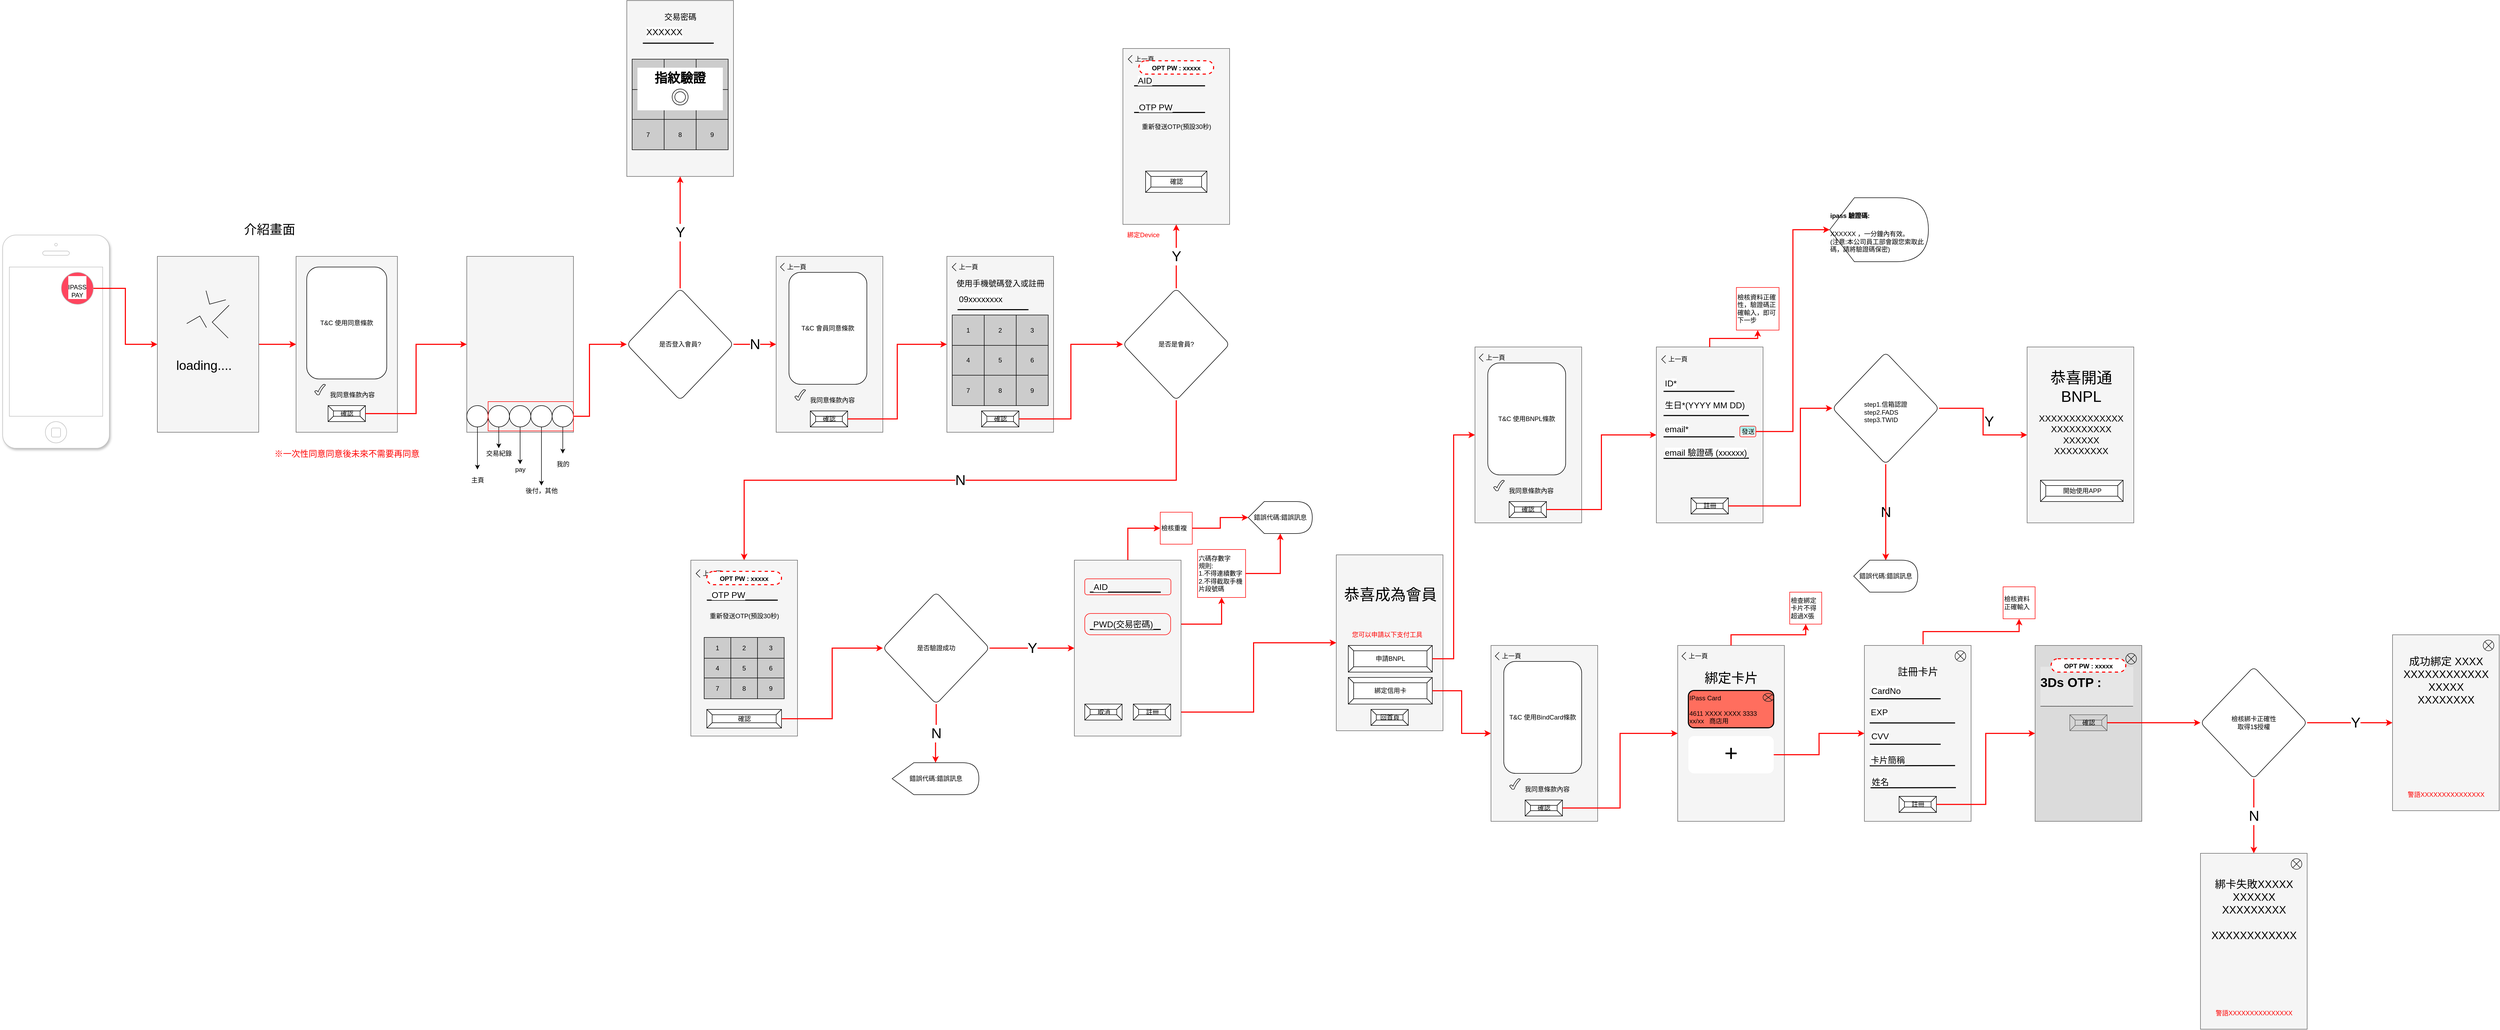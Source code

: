<mxfile version="15.2.7" type="github">
  <diagram id="JlRprO2Ssy-YGIe1HLhW" name="第1頁">
    <mxGraphModel dx="2894" dy="1803" grid="1" gridSize="10" guides="1" tooltips="1" connect="1" arrows="1" fold="1" page="1" pageScale="1" pageWidth="827" pageHeight="1169" math="0" shadow="0">
      <root>
        <mxCell id="0" />
        <mxCell id="1" parent="0" />
        <mxCell id="4JK6QRwS424V-WLqcD70-64" style="edgeStyle=orthogonalEdgeStyle;rounded=0;orthogonalLoop=1;jettySize=auto;html=1;strokeColor=#FF0000;strokeWidth=2;" parent="1" source="4JK6QRwS424V-WLqcD70-8" target="4JK6QRwS424V-WLqcD70-16" edge="1">
          <mxGeometry relative="1" as="geometry" />
        </mxCell>
        <mxCell id="u8Vwr3oWMw0FIoDEUqdO-118" style="edgeStyle=elbowEdgeStyle;rounded=0;orthogonalLoop=1;jettySize=auto;html=1;fontColor=#000000;strokeColor=#FF0000;strokeWidth=2;align=left;" edge="1" parent="1" source="4JK6QRwS424V-WLqcD70-8" target="4JK6QRwS424V-WLqcD70-16">
          <mxGeometry relative="1" as="geometry" />
        </mxCell>
        <mxCell id="4JK6QRwS424V-WLqcD70-8" value="" style="rounded=0;whiteSpace=wrap;html=1;strokeColor=#666666;fillColor=#f5f5f5;fontColor=#333333;" parent="1" vertex="1">
          <mxGeometry x="-610" y="-230" width="190" height="330" as="geometry" />
        </mxCell>
        <mxCell id="4JK6QRwS424V-WLqcD70-15" value="&lt;font style=&quot;font-size: 24px&quot;&gt;loading....&lt;/font&gt;" style="text;html=1;strokeColor=none;fillColor=none;align=center;verticalAlign=middle;whiteSpace=wrap;rounded=0;sketch=1;strokeWidth=2;" parent="1" vertex="1">
          <mxGeometry x="-565" y="-50" width="85" height="50" as="geometry" />
        </mxCell>
        <mxCell id="4JK6QRwS424V-WLqcD70-25" value="&lt;font color=&quot;#ff0000&quot; style=&quot;font-size: 16px&quot;&gt;※一次性同意同意後未來不需要再同意&lt;/font&gt;" style="text;html=1;align=center;verticalAlign=middle;resizable=0;points=[];autosize=1;strokeColor=none;fillColor=none;" parent="1" vertex="1">
          <mxGeometry x="-400" y="130" width="290" height="20" as="geometry" />
        </mxCell>
        <mxCell id="4JK6QRwS424V-WLqcD70-61" value="" style="group" parent="1" vertex="1" connectable="0">
          <mxGeometry x="-30" y="-230" width="230" height="470" as="geometry" />
        </mxCell>
        <mxCell id="4JK6QRwS424V-WLqcD70-26" value="" style="rounded=0;whiteSpace=wrap;html=1;strokeColor=#666666;fillColor=#f5f5f5;fontColor=#333333;" parent="4JK6QRwS424V-WLqcD70-61" vertex="1">
          <mxGeometry width="200" height="330" as="geometry" />
        </mxCell>
        <mxCell id="4JK6QRwS424V-WLqcD70-32" style="edgeStyle=orthogonalEdgeStyle;rounded=0;orthogonalLoop=1;jettySize=auto;html=1;" parent="4JK6QRwS424V-WLqcD70-61" source="4JK6QRwS424V-WLqcD70-27" edge="1">
          <mxGeometry as="geometry">
            <mxPoint x="20" y="400" as="targetPoint" />
          </mxGeometry>
        </mxCell>
        <mxCell id="4JK6QRwS424V-WLqcD70-27" value="" style="ellipse;whiteSpace=wrap;html=1;aspect=fixed;rounded=1;glass=0;sketch=0;strokeColor=default;strokeWidth=1;fillColor=default;gradientDirection=south;" parent="4JK6QRwS424V-WLqcD70-61" vertex="1">
          <mxGeometry y="280" width="40" height="40" as="geometry" />
        </mxCell>
        <mxCell id="4JK6QRwS424V-WLqcD70-36" style="edgeStyle=orthogonalEdgeStyle;rounded=0;orthogonalLoop=1;jettySize=auto;html=1;" parent="4JK6QRwS424V-WLqcD70-61" source="4JK6QRwS424V-WLqcD70-28" edge="1">
          <mxGeometry as="geometry">
            <mxPoint x="100" y="390" as="targetPoint" />
          </mxGeometry>
        </mxCell>
        <mxCell id="4JK6QRwS424V-WLqcD70-28" value="" style="ellipse;whiteSpace=wrap;html=1;aspect=fixed;rounded=1;glass=0;sketch=0;strokeColor=default;strokeWidth=1;fillColor=default;gradientDirection=south;" parent="4JK6QRwS424V-WLqcD70-61" vertex="1">
          <mxGeometry x="80" y="280" width="40" height="40" as="geometry" />
        </mxCell>
        <mxCell id="4JK6QRwS424V-WLqcD70-38" style="edgeStyle=orthogonalEdgeStyle;rounded=0;orthogonalLoop=1;jettySize=auto;html=1;" parent="4JK6QRwS424V-WLqcD70-61" source="4JK6QRwS424V-WLqcD70-29" edge="1">
          <mxGeometry as="geometry">
            <mxPoint x="140" y="430" as="targetPoint" />
          </mxGeometry>
        </mxCell>
        <mxCell id="4JK6QRwS424V-WLqcD70-29" value="" style="ellipse;whiteSpace=wrap;html=1;aspect=fixed;rounded=1;glass=0;sketch=0;strokeColor=default;strokeWidth=1;fillColor=default;gradientDirection=south;" parent="4JK6QRwS424V-WLqcD70-61" vertex="1">
          <mxGeometry x="120" y="280" width="40" height="40" as="geometry" />
        </mxCell>
        <mxCell id="4JK6QRwS424V-WLqcD70-40" style="edgeStyle=orthogonalEdgeStyle;rounded=0;orthogonalLoop=1;jettySize=auto;html=1;" parent="4JK6QRwS424V-WLqcD70-61" source="4JK6QRwS424V-WLqcD70-30" edge="1">
          <mxGeometry as="geometry">
            <mxPoint x="180" y="370" as="targetPoint" />
          </mxGeometry>
        </mxCell>
        <mxCell id="4JK6QRwS424V-WLqcD70-30" value="" style="ellipse;whiteSpace=wrap;html=1;aspect=fixed;rounded=1;glass=0;sketch=0;strokeColor=default;strokeWidth=1;fillColor=default;gradientDirection=south;" parent="4JK6QRwS424V-WLqcD70-61" vertex="1">
          <mxGeometry x="160" y="280" width="40" height="40" as="geometry" />
        </mxCell>
        <mxCell id="4JK6QRwS424V-WLqcD70-34" style="edgeStyle=orthogonalEdgeStyle;rounded=0;orthogonalLoop=1;jettySize=auto;html=1;" parent="4JK6QRwS424V-WLqcD70-61" source="4JK6QRwS424V-WLqcD70-31" edge="1">
          <mxGeometry as="geometry">
            <mxPoint x="60" y="360" as="targetPoint" />
          </mxGeometry>
        </mxCell>
        <mxCell id="4JK6QRwS424V-WLqcD70-31" value="" style="ellipse;whiteSpace=wrap;html=1;aspect=fixed;rounded=1;glass=0;sketch=0;strokeColor=default;strokeWidth=1;fillColor=default;gradientDirection=south;" parent="4JK6QRwS424V-WLqcD70-61" vertex="1">
          <mxGeometry x="40" y="280" width="40" height="40" as="geometry" />
        </mxCell>
        <mxCell id="4JK6QRwS424V-WLqcD70-33" value="主頁" style="text;html=1;align=center;verticalAlign=middle;resizable=0;points=[];autosize=1;strokeColor=none;fillColor=none;rotation=0;" parent="4JK6QRwS424V-WLqcD70-61" vertex="1">
          <mxGeometry y="410" width="40" height="20" as="geometry" />
        </mxCell>
        <mxCell id="4JK6QRwS424V-WLqcD70-35" value="交易紀錄" style="text;html=1;align=center;verticalAlign=middle;resizable=0;points=[];autosize=1;strokeColor=none;fillColor=none;rotation=0;" parent="4JK6QRwS424V-WLqcD70-61" vertex="1">
          <mxGeometry x="30" y="360" width="60" height="20" as="geometry" />
        </mxCell>
        <mxCell id="4JK6QRwS424V-WLqcD70-37" value="pay" style="text;html=1;align=center;verticalAlign=middle;resizable=0;points=[];autosize=1;strokeColor=none;fillColor=none;" parent="4JK6QRwS424V-WLqcD70-61" vertex="1">
          <mxGeometry x="80" y="390" width="40" height="20" as="geometry" />
        </mxCell>
        <mxCell id="4JK6QRwS424V-WLqcD70-39" value="後付，其他" style="text;html=1;align=center;verticalAlign=middle;resizable=0;points=[];autosize=1;strokeColor=none;fillColor=none;" parent="4JK6QRwS424V-WLqcD70-61" vertex="1">
          <mxGeometry x="100" y="430" width="80" height="20" as="geometry" />
        </mxCell>
        <mxCell id="4JK6QRwS424V-WLqcD70-41" value="我的" style="text;html=1;align=center;verticalAlign=middle;resizable=0;points=[];autosize=1;strokeColor=none;fillColor=none;" parent="4JK6QRwS424V-WLqcD70-61" vertex="1">
          <mxGeometry x="160" y="380" width="40" height="20" as="geometry" />
        </mxCell>
        <mxCell id="4JK6QRwS424V-WLqcD70-67" value="" style="rounded=0;whiteSpace=wrap;html=1;glass=0;sketch=0;strokeColor=#FF0000;strokeWidth=1;fillColor=none;gradientDirection=south;" parent="4JK6QRwS424V-WLqcD70-61" vertex="1">
          <mxGeometry x="40" y="272.5" width="160" height="55" as="geometry" />
        </mxCell>
        <mxCell id="4JK6QRwS424V-WLqcD70-65" style="edgeStyle=orthogonalEdgeStyle;rounded=0;orthogonalLoop=1;jettySize=auto;html=1;strokeColor=#FF0000;strokeWidth=2;" parent="1" source="4JK6QRwS424V-WLqcD70-67" target="4JK6QRwS424V-WLqcD70-66" edge="1">
          <mxGeometry relative="1" as="geometry">
            <mxPoint x="30" y="360" as="targetPoint" />
            <mxPoint x="200" y="180" as="sourcePoint" />
            <Array as="points">
              <mxPoint x="200" y="70" />
              <mxPoint x="200" y="-65" />
            </Array>
          </mxGeometry>
        </mxCell>
        <mxCell id="4JK6QRwS424V-WLqcD70-68" value="&lt;font style=&quot;font-size: 27px&quot;&gt;N&lt;/font&gt;" style="rounded=0;orthogonalLoop=1;jettySize=auto;html=1;strokeColor=#FF0000;strokeWidth=2;" parent="1" source="4JK6QRwS424V-WLqcD70-66" target="4JK6QRwS424V-WLqcD70-93" edge="1">
          <mxGeometry relative="1" as="geometry">
            <mxPoint x="630" y="-65" as="targetPoint" />
          </mxGeometry>
        </mxCell>
        <mxCell id="4JK6QRwS424V-WLqcD70-136" value="&lt;font style=&quot;font-size: 27px&quot;&gt;Y&lt;/font&gt;" style="edgeStyle=elbowEdgeStyle;rounded=0;orthogonalLoop=1;jettySize=auto;elbow=vertical;html=1;strokeColor=#FF0000;strokeWidth=2;" parent="1" source="4JK6QRwS424V-WLqcD70-66" target="4JK6QRwS424V-WLqcD70-148" edge="1">
          <mxGeometry relative="1" as="geometry">
            <mxPoint x="370" y="-380" as="targetPoint" />
          </mxGeometry>
        </mxCell>
        <mxCell id="4JK6QRwS424V-WLqcD70-66" value="是否登入會員?" style="rhombus;whiteSpace=wrap;html=1;rounded=1;glass=0;sketch=0;strokeColor=default;strokeWidth=1;fillColor=default;gradientDirection=south;" parent="1" vertex="1">
          <mxGeometry x="270" y="-170" width="200" height="210" as="geometry" />
        </mxCell>
        <mxCell id="4JK6QRwS424V-WLqcD70-92" value="" style="group" parent="1" vertex="1" connectable="0">
          <mxGeometry x="-350" y="-230" width="190" height="330" as="geometry" />
        </mxCell>
        <mxCell id="4JK6QRwS424V-WLqcD70-16" value="" style="rounded=0;whiteSpace=wrap;html=1;strokeColor=#666666;fillColor=#f5f5f5;fontColor=#333333;" parent="4JK6QRwS424V-WLqcD70-92" vertex="1">
          <mxGeometry width="190" height="330" as="geometry" />
        </mxCell>
        <mxCell id="4JK6QRwS424V-WLqcD70-18" value="T&amp;amp;C 使用同意條款" style="rounded=1;whiteSpace=wrap;html=1;sketch=0;strokeColor=default;strokeWidth=1;fillColor=default;fillStyle=auto;glass=0;" parent="4JK6QRwS424V-WLqcD70-92" vertex="1">
          <mxGeometry x="20" y="20" width="150" height="210" as="geometry" />
        </mxCell>
        <mxCell id="4JK6QRwS424V-WLqcD70-19" value="" style="verticalLabelPosition=bottom;verticalAlign=top;html=1;shape=mxgraph.basic.tick;rounded=1;glass=0;sketch=0;strokeColor=default;strokeWidth=1;fillColor=default;gradientDirection=south;" parent="4JK6QRwS424V-WLqcD70-92" vertex="1">
          <mxGeometry x="35" y="240" width="20" height="20" as="geometry" />
        </mxCell>
        <mxCell id="4JK6QRwS424V-WLqcD70-20" value="我同意條款內容" style="text;html=1;align=center;verticalAlign=middle;resizable=0;points=[];autosize=1;strokeColor=none;fillColor=none;" parent="4JK6QRwS424V-WLqcD70-92" vertex="1">
          <mxGeometry x="55" y="250" width="100" height="20" as="geometry" />
        </mxCell>
        <mxCell id="4JK6QRwS424V-WLqcD70-22" value="確認" style="labelPosition=center;verticalLabelPosition=middle;align=center;html=1;shape=mxgraph.basic.button;dx=10;rounded=1;glass=0;sketch=0;strokeColor=default;strokeWidth=1;fillColor=default;gradientDirection=south;" parent="4JK6QRwS424V-WLqcD70-92" vertex="1">
          <mxGeometry x="60" y="280" width="70" height="30" as="geometry" />
        </mxCell>
        <mxCell id="4JK6QRwS424V-WLqcD70-174" value="&lt;font style=&quot;font-size: 27px&quot;&gt;N&lt;/font&gt;" style="edgeStyle=elbowEdgeStyle;rounded=0;orthogonalLoop=1;jettySize=auto;elbow=vertical;html=1;strokeColor=#FF0000;strokeWidth=2;" parent="1" source="4JK6QRwS424V-WLqcD70-135" edge="1" target="4JK6QRwS424V-WLqcD70-191">
          <mxGeometry relative="1" as="geometry">
            <mxPoint x="810" y="250" as="targetPoint" />
          </mxGeometry>
        </mxCell>
        <mxCell id="4JK6QRwS424V-WLqcD70-177" value="&lt;font style=&quot;font-size: 27px&quot;&gt;Y&lt;/font&gt;" style="edgeStyle=elbowEdgeStyle;rounded=0;orthogonalLoop=1;jettySize=auto;elbow=vertical;html=1;strokeColor=#FF0000;strokeWidth=2;" parent="1" source="4JK6QRwS424V-WLqcD70-135" target="4JK6QRwS424V-WLqcD70-176" edge="1">
          <mxGeometry relative="1" as="geometry" />
        </mxCell>
        <mxCell id="4JK6QRwS424V-WLqcD70-135" value="是否是會員?" style="rhombus;whiteSpace=wrap;html=1;rounded=1;glass=0;sketch=0;strokeColor=default;strokeWidth=1;fillColor=default;gradientDirection=south;" parent="1" vertex="1">
          <mxGeometry x="1200" y="-170" width="200" height="210" as="geometry" />
        </mxCell>
        <mxCell id="4JK6QRwS424V-WLqcD70-148" value="" style="rounded=0;whiteSpace=wrap;html=1;strokeColor=#666666;fillColor=#f5f5f5;fontColor=#333333;" parent="1" vertex="1">
          <mxGeometry x="270" y="-710" width="200" height="330" as="geometry" />
        </mxCell>
        <mxCell id="4JK6QRwS424V-WLqcD70-151" value="" style="shape=table;html=1;whiteSpace=wrap;startSize=0;container=1;collapsible=0;childLayout=tableLayout;rounded=1;glass=0;sketch=0;strokeColor=default;strokeWidth=1;fillColor=#CCCCCC;gradientDirection=south;" parent="1" vertex="1">
          <mxGeometry x="280" y="-600" width="180" height="170" as="geometry" />
        </mxCell>
        <mxCell id="4JK6QRwS424V-WLqcD70-152" value="" style="shape=partialRectangle;html=1;whiteSpace=wrap;collapsible=0;dropTarget=0;pointerEvents=0;fillColor=none;top=0;left=0;bottom=0;right=0;points=[[0,0.5],[1,0.5]];portConstraint=eastwest;" parent="4JK6QRwS424V-WLqcD70-151" vertex="1">
          <mxGeometry width="180" height="57" as="geometry" />
        </mxCell>
        <mxCell id="4JK6QRwS424V-WLqcD70-153" value="1" style="shape=partialRectangle;html=1;whiteSpace=wrap;connectable=0;fillColor=none;top=0;left=0;bottom=0;right=0;overflow=hidden;pointerEvents=1;" parent="4JK6QRwS424V-WLqcD70-152" vertex="1">
          <mxGeometry width="60" height="57" as="geometry" />
        </mxCell>
        <mxCell id="4JK6QRwS424V-WLqcD70-154" value="2" style="shape=partialRectangle;html=1;whiteSpace=wrap;connectable=0;fillColor=none;top=0;left=0;bottom=0;right=0;overflow=hidden;pointerEvents=1;" parent="4JK6QRwS424V-WLqcD70-152" vertex="1">
          <mxGeometry x="60" width="60" height="57" as="geometry" />
        </mxCell>
        <mxCell id="4JK6QRwS424V-WLqcD70-155" value="3" style="shape=partialRectangle;html=1;whiteSpace=wrap;connectable=0;fillColor=none;top=0;left=0;bottom=0;right=0;overflow=hidden;pointerEvents=1;" parent="4JK6QRwS424V-WLqcD70-152" vertex="1">
          <mxGeometry x="120" width="60" height="57" as="geometry" />
        </mxCell>
        <mxCell id="4JK6QRwS424V-WLqcD70-156" value="" style="shape=partialRectangle;html=1;whiteSpace=wrap;collapsible=0;dropTarget=0;pointerEvents=0;fillColor=none;top=0;left=0;bottom=0;right=0;points=[[0,0.5],[1,0.5]];portConstraint=eastwest;" parent="4JK6QRwS424V-WLqcD70-151" vertex="1">
          <mxGeometry y="57" width="180" height="56" as="geometry" />
        </mxCell>
        <mxCell id="4JK6QRwS424V-WLqcD70-157" value="4" style="shape=partialRectangle;html=1;whiteSpace=wrap;connectable=0;fillColor=none;top=0;left=0;bottom=0;right=0;overflow=hidden;pointerEvents=1;" parent="4JK6QRwS424V-WLqcD70-156" vertex="1">
          <mxGeometry width="60" height="56" as="geometry" />
        </mxCell>
        <mxCell id="4JK6QRwS424V-WLqcD70-158" value="5" style="shape=partialRectangle;html=1;whiteSpace=wrap;connectable=0;fillColor=none;top=0;left=0;bottom=0;right=0;overflow=hidden;pointerEvents=1;" parent="4JK6QRwS424V-WLqcD70-156" vertex="1">
          <mxGeometry x="60" width="60" height="56" as="geometry" />
        </mxCell>
        <mxCell id="4JK6QRwS424V-WLqcD70-159" value="6" style="shape=partialRectangle;html=1;whiteSpace=wrap;connectable=0;fillColor=none;top=0;left=0;bottom=0;right=0;overflow=hidden;pointerEvents=1;" parent="4JK6QRwS424V-WLqcD70-156" vertex="1">
          <mxGeometry x="120" width="60" height="56" as="geometry" />
        </mxCell>
        <mxCell id="4JK6QRwS424V-WLqcD70-160" value="" style="shape=partialRectangle;html=1;whiteSpace=wrap;collapsible=0;dropTarget=0;pointerEvents=0;fillColor=none;top=0;left=0;bottom=0;right=0;points=[[0,0.5],[1,0.5]];portConstraint=eastwest;" parent="4JK6QRwS424V-WLqcD70-151" vertex="1">
          <mxGeometry y="113" width="180" height="57" as="geometry" />
        </mxCell>
        <mxCell id="4JK6QRwS424V-WLqcD70-161" value="7" style="shape=partialRectangle;html=1;whiteSpace=wrap;connectable=0;fillColor=none;top=0;left=0;bottom=0;right=0;overflow=hidden;pointerEvents=1;" parent="4JK6QRwS424V-WLqcD70-160" vertex="1">
          <mxGeometry width="60" height="57" as="geometry" />
        </mxCell>
        <mxCell id="4JK6QRwS424V-WLqcD70-162" value="8" style="shape=partialRectangle;html=1;whiteSpace=wrap;connectable=0;fillColor=none;top=0;left=0;bottom=0;right=0;overflow=hidden;pointerEvents=1;" parent="4JK6QRwS424V-WLqcD70-160" vertex="1">
          <mxGeometry x="60" width="60" height="57" as="geometry" />
        </mxCell>
        <mxCell id="4JK6QRwS424V-WLqcD70-163" value="9" style="shape=partialRectangle;html=1;whiteSpace=wrap;connectable=0;fillColor=none;top=0;left=0;bottom=0;right=0;overflow=hidden;pointerEvents=1;" parent="4JK6QRwS424V-WLqcD70-160" vertex="1">
          <mxGeometry x="120" width="60" height="57" as="geometry" />
        </mxCell>
        <mxCell id="4JK6QRwS424V-WLqcD70-164" value="&lt;font style=&quot;font-size: 17px&quot;&gt;XXXXXX&lt;/font&gt;" style="endArrow=none;html=1;strokeColor=#000000;strokeWidth=2;" parent="1" edge="1">
          <mxGeometry x="-0.399" y="20" width="50" height="50" relative="1" as="geometry">
            <mxPoint x="300" y="-630" as="sourcePoint" />
            <mxPoint x="433" y="-630" as="targetPoint" />
            <mxPoint as="offset" />
          </mxGeometry>
        </mxCell>
        <mxCell id="4JK6QRwS424V-WLqcD70-167" value="" style="group" parent="1" vertex="1" connectable="0">
          <mxGeometry x="290" y="-584" width="160" height="80" as="geometry" />
        </mxCell>
        <mxCell id="4JK6QRwS424V-WLqcD70-165" value="&lt;h1&gt;指紋驗證&lt;/h1&gt;" style="text;html=1;strokeColor=none;fillColor=default;spacing=5;spacingTop=-20;whiteSpace=wrap;overflow=hidden;rounded=0;glass=0;sketch=0;align=center;" parent="4JK6QRwS424V-WLqcD70-167" vertex="1">
          <mxGeometry width="160" height="80" as="geometry" />
        </mxCell>
        <mxCell id="4JK6QRwS424V-WLqcD70-166" value="" style="ellipse;whiteSpace=wrap;html=1;aspect=fixed;rounded=1;glass=0;sketch=0;strokeColor=default;strokeWidth=1;fillColor=default;gradientDirection=south;" parent="4JK6QRwS424V-WLqcD70-167" vertex="1">
          <mxGeometry x="65" y="40" width="30" height="30" as="geometry" />
        </mxCell>
        <mxCell id="4JK6QRwS424V-WLqcD70-169" value="" style="ellipse;whiteSpace=wrap;html=1;aspect=fixed;rounded=1;glass=0;sketch=0;strokeColor=default;strokeWidth=1;fillColor=default;gradientDirection=south;" parent="4JK6QRwS424V-WLqcD70-167" vertex="1">
          <mxGeometry x="70" y="45" width="20" height="20" as="geometry" />
        </mxCell>
        <mxCell id="4JK6QRwS424V-WLqcD70-170" value="&lt;font style=&quot;font-size: 15px&quot;&gt;交易密碼&lt;/font&gt;" style="text;html=1;align=center;verticalAlign=middle;resizable=0;points=[];autosize=1;strokeColor=none;fillColor=none;" parent="1" vertex="1">
          <mxGeometry x="330" y="-690" width="80" height="20" as="geometry" />
        </mxCell>
        <mxCell id="4JK6QRwS424V-WLqcD70-182" value="" style="group" parent="1" vertex="1" connectable="0">
          <mxGeometry x="870" y="-230" width="200" height="330" as="geometry" />
        </mxCell>
        <mxCell id="4JK6QRwS424V-WLqcD70-114" value="" style="rounded=0;whiteSpace=wrap;html=1;strokeColor=#666666;fillColor=#f5f5f5;fontColor=#333333;" parent="4JK6QRwS424V-WLqcD70-182" vertex="1">
          <mxGeometry width="200" height="330" as="geometry" />
        </mxCell>
        <mxCell id="4JK6QRwS424V-WLqcD70-115" value="&lt;font style=&quot;font-size: 15px&quot;&gt;使用手機號碼登入或註冊&lt;/font&gt;" style="text;html=1;align=center;verticalAlign=middle;resizable=0;points=[];autosize=1;strokeColor=none;fillColor=none;" parent="4JK6QRwS424V-WLqcD70-182" vertex="1">
          <mxGeometry x="10" y="40" width="180" height="20" as="geometry" />
        </mxCell>
        <mxCell id="4JK6QRwS424V-WLqcD70-118" value="&lt;font style=&quot;font-size: 16px&quot;&gt;09xxxxxxxx&lt;/font&gt;" style="endArrow=none;html=1;strokeColor=#000000;strokeWidth=2;" parent="4JK6QRwS424V-WLqcD70-182" edge="1">
          <mxGeometry x="-0.353" y="20" width="50" height="50" relative="1" as="geometry">
            <mxPoint x="20" y="100" as="sourcePoint" />
            <mxPoint x="153" y="100" as="targetPoint" />
            <mxPoint as="offset" />
          </mxGeometry>
        </mxCell>
        <mxCell id="4JK6QRwS424V-WLqcD70-120" value="" style="shape=table;html=1;whiteSpace=wrap;startSize=0;container=1;collapsible=0;childLayout=tableLayout;rounded=1;glass=0;sketch=0;strokeColor=default;strokeWidth=1;fillColor=#CCCCCC;gradientDirection=south;" parent="4JK6QRwS424V-WLqcD70-182" vertex="1">
          <mxGeometry x="10" y="110" width="180" height="170" as="geometry" />
        </mxCell>
        <mxCell id="4JK6QRwS424V-WLqcD70-121" value="" style="shape=partialRectangle;html=1;whiteSpace=wrap;collapsible=0;dropTarget=0;pointerEvents=0;fillColor=none;top=0;left=0;bottom=0;right=0;points=[[0,0.5],[1,0.5]];portConstraint=eastwest;" parent="4JK6QRwS424V-WLqcD70-120" vertex="1">
          <mxGeometry width="180" height="57" as="geometry" />
        </mxCell>
        <mxCell id="4JK6QRwS424V-WLqcD70-122" value="1" style="shape=partialRectangle;html=1;whiteSpace=wrap;connectable=0;fillColor=none;top=0;left=0;bottom=0;right=0;overflow=hidden;pointerEvents=1;" parent="4JK6QRwS424V-WLqcD70-121" vertex="1">
          <mxGeometry width="60" height="57" as="geometry" />
        </mxCell>
        <mxCell id="4JK6QRwS424V-WLqcD70-123" value="2" style="shape=partialRectangle;html=1;whiteSpace=wrap;connectable=0;fillColor=none;top=0;left=0;bottom=0;right=0;overflow=hidden;pointerEvents=1;" parent="4JK6QRwS424V-WLqcD70-121" vertex="1">
          <mxGeometry x="60" width="60" height="57" as="geometry" />
        </mxCell>
        <mxCell id="4JK6QRwS424V-WLqcD70-124" value="3" style="shape=partialRectangle;html=1;whiteSpace=wrap;connectable=0;fillColor=none;top=0;left=0;bottom=0;right=0;overflow=hidden;pointerEvents=1;" parent="4JK6QRwS424V-WLqcD70-121" vertex="1">
          <mxGeometry x="120" width="60" height="57" as="geometry" />
        </mxCell>
        <mxCell id="4JK6QRwS424V-WLqcD70-125" value="" style="shape=partialRectangle;html=1;whiteSpace=wrap;collapsible=0;dropTarget=0;pointerEvents=0;fillColor=none;top=0;left=0;bottom=0;right=0;points=[[0,0.5],[1,0.5]];portConstraint=eastwest;" parent="4JK6QRwS424V-WLqcD70-120" vertex="1">
          <mxGeometry y="57" width="180" height="56" as="geometry" />
        </mxCell>
        <mxCell id="4JK6QRwS424V-WLqcD70-126" value="4" style="shape=partialRectangle;html=1;whiteSpace=wrap;connectable=0;fillColor=none;top=0;left=0;bottom=0;right=0;overflow=hidden;pointerEvents=1;" parent="4JK6QRwS424V-WLqcD70-125" vertex="1">
          <mxGeometry width="60" height="56" as="geometry" />
        </mxCell>
        <mxCell id="4JK6QRwS424V-WLqcD70-127" value="5" style="shape=partialRectangle;html=1;whiteSpace=wrap;connectable=0;fillColor=none;top=0;left=0;bottom=0;right=0;overflow=hidden;pointerEvents=1;" parent="4JK6QRwS424V-WLqcD70-125" vertex="1">
          <mxGeometry x="60" width="60" height="56" as="geometry" />
        </mxCell>
        <mxCell id="4JK6QRwS424V-WLqcD70-128" value="6" style="shape=partialRectangle;html=1;whiteSpace=wrap;connectable=0;fillColor=none;top=0;left=0;bottom=0;right=0;overflow=hidden;pointerEvents=1;" parent="4JK6QRwS424V-WLqcD70-125" vertex="1">
          <mxGeometry x="120" width="60" height="56" as="geometry" />
        </mxCell>
        <mxCell id="4JK6QRwS424V-WLqcD70-129" value="" style="shape=partialRectangle;html=1;whiteSpace=wrap;collapsible=0;dropTarget=0;pointerEvents=0;fillColor=none;top=0;left=0;bottom=0;right=0;points=[[0,0.5],[1,0.5]];portConstraint=eastwest;" parent="4JK6QRwS424V-WLqcD70-120" vertex="1">
          <mxGeometry y="113" width="180" height="57" as="geometry" />
        </mxCell>
        <mxCell id="4JK6QRwS424V-WLqcD70-130" value="7" style="shape=partialRectangle;html=1;whiteSpace=wrap;connectable=0;fillColor=none;top=0;left=0;bottom=0;right=0;overflow=hidden;pointerEvents=1;" parent="4JK6QRwS424V-WLqcD70-129" vertex="1">
          <mxGeometry width="60" height="57" as="geometry" />
        </mxCell>
        <mxCell id="4JK6QRwS424V-WLqcD70-131" value="8" style="shape=partialRectangle;html=1;whiteSpace=wrap;connectable=0;fillColor=none;top=0;left=0;bottom=0;right=0;overflow=hidden;pointerEvents=1;" parent="4JK6QRwS424V-WLqcD70-129" vertex="1">
          <mxGeometry x="60" width="60" height="57" as="geometry" />
        </mxCell>
        <mxCell id="4JK6QRwS424V-WLqcD70-132" value="9" style="shape=partialRectangle;html=1;whiteSpace=wrap;connectable=0;fillColor=none;top=0;left=0;bottom=0;right=0;overflow=hidden;pointerEvents=1;" parent="4JK6QRwS424V-WLqcD70-129" vertex="1">
          <mxGeometry x="120" width="60" height="57" as="geometry" />
        </mxCell>
        <mxCell id="4JK6QRwS424V-WLqcD70-134" value="確認" style="labelPosition=center;verticalLabelPosition=middle;align=center;html=1;shape=mxgraph.basic.button;dx=10;rounded=1;glass=0;sketch=0;strokeColor=default;strokeWidth=1;fillColor=default;gradientDirection=south;" parent="4JK6QRwS424V-WLqcD70-182" vertex="1">
          <mxGeometry x="65" y="290" width="70" height="30" as="geometry" />
        </mxCell>
        <mxCell id="u8Vwr3oWMw0FIoDEUqdO-22" value="" style="group" vertex="1" connectable="0" parent="4JK6QRwS424V-WLqcD70-182">
          <mxGeometry x="9.999" y="10" width="55.071" height="20" as="geometry" />
        </mxCell>
        <mxCell id="u8Vwr3oWMw0FIoDEUqdO-23" value="" style="shape=partialRectangle;whiteSpace=wrap;html=1;top=0;left=0;fillColor=none;rounded=1;glass=0;sketch=0;strokeColor=#000000;strokeWidth=1;rotation=-225;" vertex="1" parent="u8Vwr3oWMw0FIoDEUqdO-22">
          <mxGeometry x="2.071" y="5" width="10" height="10" as="geometry" />
        </mxCell>
        <mxCell id="u8Vwr3oWMw0FIoDEUqdO-24" value="上一頁" style="text;html=1;align=center;verticalAlign=middle;resizable=0;points=[];autosize=1;strokeColor=none;fillColor=none;" vertex="1" parent="u8Vwr3oWMw0FIoDEUqdO-22">
          <mxGeometry x="5.071" width="50" height="20" as="geometry" />
        </mxCell>
        <mxCell id="4JK6QRwS424V-WLqcD70-184" value="" style="group" parent="1" vertex="1" connectable="0">
          <mxGeometry x="550" y="-230" width="200" height="330" as="geometry" />
        </mxCell>
        <mxCell id="4JK6QRwS424V-WLqcD70-93" value="" style="rounded=0;whiteSpace=wrap;html=1;strokeColor=#666666;fillColor=#f5f5f5;fontColor=#333333;" parent="4JK6QRwS424V-WLqcD70-184" vertex="1">
          <mxGeometry width="200" height="330" as="geometry" />
        </mxCell>
        <mxCell id="4JK6QRwS424V-WLqcD70-94" value="T&amp;amp;C 會員同意條款" style="rounded=1;whiteSpace=wrap;html=1;sketch=0;strokeColor=default;strokeWidth=1;fillColor=default;fillStyle=auto;glass=0;" parent="4JK6QRwS424V-WLqcD70-184" vertex="1">
          <mxGeometry x="24" y="30" width="146" height="210" as="geometry" />
        </mxCell>
        <mxCell id="4JK6QRwS424V-WLqcD70-95" value="" style="verticalLabelPosition=bottom;verticalAlign=top;html=1;shape=mxgraph.basic.tick;rounded=1;glass=0;sketch=0;strokeColor=default;strokeWidth=1;fillColor=default;gradientDirection=south;" parent="4JK6QRwS424V-WLqcD70-184" vertex="1">
          <mxGeometry x="35" y="250" width="20" height="20" as="geometry" />
        </mxCell>
        <mxCell id="4JK6QRwS424V-WLqcD70-96" value="我同意條款內容" style="text;html=1;align=center;verticalAlign=middle;resizable=0;points=[];autosize=1;strokeColor=none;fillColor=none;" parent="4JK6QRwS424V-WLqcD70-184" vertex="1">
          <mxGeometry x="55" y="260" width="100" height="20" as="geometry" />
        </mxCell>
        <mxCell id="4JK6QRwS424V-WLqcD70-97" value="確認" style="labelPosition=center;verticalLabelPosition=middle;align=center;html=1;shape=mxgraph.basic.button;dx=10;rounded=1;glass=0;sketch=0;strokeColor=default;strokeWidth=1;fillColor=default;gradientDirection=south;" parent="4JK6QRwS424V-WLqcD70-184" vertex="1">
          <mxGeometry x="64" y="290" width="70" height="30" as="geometry" />
        </mxCell>
        <mxCell id="4JK6QRwS424V-WLqcD70-99" value="" style="group" parent="4JK6QRwS424V-WLqcD70-184" vertex="1" connectable="0">
          <mxGeometry x="7.999" y="10" width="55.071" height="20" as="geometry" />
        </mxCell>
        <mxCell id="4JK6QRwS424V-WLqcD70-100" value="" style="shape=partialRectangle;whiteSpace=wrap;html=1;top=0;left=0;fillColor=none;rounded=1;glass=0;sketch=0;strokeColor=#000000;strokeWidth=1;rotation=-225;" parent="4JK6QRwS424V-WLqcD70-99" vertex="1">
          <mxGeometry x="2.071" y="5" width="10" height="10" as="geometry" />
        </mxCell>
        <mxCell id="4JK6QRwS424V-WLqcD70-101" value="上一頁" style="text;html=1;align=center;verticalAlign=middle;resizable=0;points=[];autosize=1;strokeColor=none;fillColor=none;" parent="4JK6QRwS424V-WLqcD70-99" vertex="1">
          <mxGeometry x="5.071" width="50" height="20" as="geometry" />
        </mxCell>
        <mxCell id="4JK6QRwS424V-WLqcD70-190" value="" style="group" parent="1" vertex="1" connectable="0">
          <mxGeometry x="-575.49" y="-190" width="120.98" height="116.74" as="geometry" />
        </mxCell>
        <mxCell id="4JK6QRwS424V-WLqcD70-187" value="" style="shape=partialRectangle;whiteSpace=wrap;html=1;top=0;left=0;fillColor=none;rounded=1;glass=0;sketch=0;strokeColor=default;strokeWidth=1;rotation=75;" parent="4JK6QRwS424V-WLqcD70-190" vertex="1">
          <mxGeometry x="62.24" y="17.8" width="25.61" height="30.91" as="geometry" />
        </mxCell>
        <mxCell id="4JK6QRwS424V-WLqcD70-188" value="" style="shape=partialRectangle;whiteSpace=wrap;html=1;top=0;left=0;fillColor=none;rounded=1;glass=0;sketch=0;strokeColor=default;strokeWidth=1;rotation=-120;" parent="4JK6QRwS424V-WLqcD70-190" vertex="1">
          <mxGeometry x="26.9" y="75.59" width="24.5" height="27.78" as="geometry" />
        </mxCell>
        <mxCell id="4JK6QRwS424V-WLqcD70-189" value="" style="shape=partialRectangle;whiteSpace=wrap;html=1;top=0;left=0;fillColor=none;rounded=1;glass=0;sketch=0;strokeColor=default;strokeWidth=1;rotation=-225;" parent="4JK6QRwS424V-WLqcD70-190" vertex="1">
          <mxGeometry x="76.558" y="61.605" width="44.422" height="41.762" as="geometry" />
        </mxCell>
        <mxCell id="u8Vwr3oWMw0FIoDEUqdO-31" value="&lt;font style=&quot;font-size: 27px&quot;&gt;N&lt;/font&gt;" style="edgeStyle=orthogonalEdgeStyle;rounded=0;orthogonalLoop=1;jettySize=auto;html=1;strokeColor=#FF0000;strokeWidth=2;" edge="1" parent="1" source="u8Vwr3oWMw0FIoDEUqdO-29" target="u8Vwr3oWMw0FIoDEUqdO-33">
          <mxGeometry relative="1" as="geometry">
            <mxPoint x="850" y="700" as="targetPoint" />
          </mxGeometry>
        </mxCell>
        <mxCell id="u8Vwr3oWMw0FIoDEUqdO-35" value="&lt;font style=&quot;font-size: 27px&quot;&gt;Y&lt;/font&gt;" style="edgeStyle=orthogonalEdgeStyle;rounded=0;orthogonalLoop=1;jettySize=auto;html=1;strokeColor=#FF0000;strokeWidth=2;" edge="1" parent="1" source="u8Vwr3oWMw0FIoDEUqdO-29" target="u8Vwr3oWMw0FIoDEUqdO-37">
          <mxGeometry relative="1" as="geometry">
            <mxPoint x="1200" y="505" as="targetPoint" />
          </mxGeometry>
        </mxCell>
        <mxCell id="u8Vwr3oWMw0FIoDEUqdO-29" value="是否驗證成功" style="rhombus;whiteSpace=wrap;html=1;rounded=1;glass=0;sketch=0;strokeColor=default;strokeWidth=1;fillColor=default;gradientDirection=south;" vertex="1" parent="1">
          <mxGeometry x="750" y="400" width="200" height="210" as="geometry" />
        </mxCell>
        <mxCell id="u8Vwr3oWMw0FIoDEUqdO-33" value="錯誤代碼:錯誤訊息" style="shape=display;whiteSpace=wrap;html=1;" vertex="1" parent="1">
          <mxGeometry x="767.5" y="720" width="162.5" height="60" as="geometry" />
        </mxCell>
        <mxCell id="u8Vwr3oWMw0FIoDEUqdO-36" value="" style="group" vertex="1" connectable="0" parent="1">
          <mxGeometry x="390" y="340" width="200" height="330" as="geometry" />
        </mxCell>
        <mxCell id="4JK6QRwS424V-WLqcD70-191" value="" style="rounded=0;whiteSpace=wrap;html=1;strokeColor=#666666;fillColor=#f5f5f5;fontColor=#333333;" parent="u8Vwr3oWMw0FIoDEUqdO-36" vertex="1">
          <mxGeometry width="200" height="330" as="geometry" />
        </mxCell>
        <mxCell id="u8Vwr3oWMw0FIoDEUqdO-1" value="&lt;font style=&quot;font-size: 16px&quot;&gt;OTP PW&lt;/font&gt;" style="endArrow=none;html=1;strokeColor=#000000;strokeWidth=2;" edge="1" parent="u8Vwr3oWMw0FIoDEUqdO-36">
          <mxGeometry x="-1521" y="185" width="50" height="50" as="geometry">
            <mxPoint x="30" y="75.0" as="sourcePoint" />
            <mxPoint x="163" y="75.0" as="targetPoint" />
            <mxPoint x="-27" y="-10" as="offset" />
          </mxGeometry>
        </mxCell>
        <mxCell id="u8Vwr3oWMw0FIoDEUqdO-2" value="" style="shape=table;html=1;whiteSpace=wrap;startSize=0;container=1;collapsible=0;childLayout=tableLayout;rounded=1;glass=0;sketch=0;strokeColor=default;strokeWidth=1;fillColor=#CCCCCC;gradientDirection=south;" vertex="1" parent="u8Vwr3oWMw0FIoDEUqdO-36">
          <mxGeometry x="25" y="145" width="150" height="115" as="geometry" />
        </mxCell>
        <mxCell id="u8Vwr3oWMw0FIoDEUqdO-3" value="" style="shape=partialRectangle;html=1;whiteSpace=wrap;collapsible=0;dropTarget=0;pointerEvents=0;fillColor=none;top=0;left=0;bottom=0;right=0;points=[[0,0.5],[1,0.5]];portConstraint=eastwest;" vertex="1" parent="u8Vwr3oWMw0FIoDEUqdO-2">
          <mxGeometry width="150" height="39" as="geometry" />
        </mxCell>
        <mxCell id="u8Vwr3oWMw0FIoDEUqdO-4" value="1" style="shape=partialRectangle;html=1;whiteSpace=wrap;connectable=0;fillColor=none;top=0;left=0;bottom=0;right=0;overflow=hidden;pointerEvents=1;" vertex="1" parent="u8Vwr3oWMw0FIoDEUqdO-3">
          <mxGeometry width="50" height="39" as="geometry" />
        </mxCell>
        <mxCell id="u8Vwr3oWMw0FIoDEUqdO-5" value="2" style="shape=partialRectangle;html=1;whiteSpace=wrap;connectable=0;fillColor=none;top=0;left=0;bottom=0;right=0;overflow=hidden;pointerEvents=1;" vertex="1" parent="u8Vwr3oWMw0FIoDEUqdO-3">
          <mxGeometry x="50" width="50" height="39" as="geometry" />
        </mxCell>
        <mxCell id="u8Vwr3oWMw0FIoDEUqdO-6" value="3" style="shape=partialRectangle;html=1;whiteSpace=wrap;connectable=0;fillColor=none;top=0;left=0;bottom=0;right=0;overflow=hidden;pointerEvents=1;" vertex="1" parent="u8Vwr3oWMw0FIoDEUqdO-3">
          <mxGeometry x="100" width="50" height="39" as="geometry" />
        </mxCell>
        <mxCell id="u8Vwr3oWMw0FIoDEUqdO-7" value="" style="shape=partialRectangle;html=1;whiteSpace=wrap;collapsible=0;dropTarget=0;pointerEvents=0;fillColor=none;top=0;left=0;bottom=0;right=0;points=[[0,0.5],[1,0.5]];portConstraint=eastwest;" vertex="1" parent="u8Vwr3oWMw0FIoDEUqdO-2">
          <mxGeometry y="39" width="150" height="37" as="geometry" />
        </mxCell>
        <mxCell id="u8Vwr3oWMw0FIoDEUqdO-8" value="4" style="shape=partialRectangle;html=1;whiteSpace=wrap;connectable=0;fillColor=none;top=0;left=0;bottom=0;right=0;overflow=hidden;pointerEvents=1;" vertex="1" parent="u8Vwr3oWMw0FIoDEUqdO-7">
          <mxGeometry width="50" height="37" as="geometry" />
        </mxCell>
        <mxCell id="u8Vwr3oWMw0FIoDEUqdO-9" value="5" style="shape=partialRectangle;html=1;whiteSpace=wrap;connectable=0;fillColor=none;top=0;left=0;bottom=0;right=0;overflow=hidden;pointerEvents=1;" vertex="1" parent="u8Vwr3oWMw0FIoDEUqdO-7">
          <mxGeometry x="50" width="50" height="37" as="geometry" />
        </mxCell>
        <mxCell id="u8Vwr3oWMw0FIoDEUqdO-10" value="6" style="shape=partialRectangle;html=1;whiteSpace=wrap;connectable=0;fillColor=none;top=0;left=0;bottom=0;right=0;overflow=hidden;pointerEvents=1;" vertex="1" parent="u8Vwr3oWMw0FIoDEUqdO-7">
          <mxGeometry x="100" width="50" height="37" as="geometry" />
        </mxCell>
        <mxCell id="u8Vwr3oWMw0FIoDEUqdO-11" value="" style="shape=partialRectangle;html=1;whiteSpace=wrap;collapsible=0;dropTarget=0;pointerEvents=0;fillColor=none;top=0;left=0;bottom=0;right=0;points=[[0,0.5],[1,0.5]];portConstraint=eastwest;" vertex="1" parent="u8Vwr3oWMw0FIoDEUqdO-2">
          <mxGeometry y="76" width="150" height="39" as="geometry" />
        </mxCell>
        <mxCell id="u8Vwr3oWMw0FIoDEUqdO-12" value="7" style="shape=partialRectangle;html=1;whiteSpace=wrap;connectable=0;fillColor=none;top=0;left=0;bottom=0;right=0;overflow=hidden;pointerEvents=1;" vertex="1" parent="u8Vwr3oWMw0FIoDEUqdO-11">
          <mxGeometry width="50" height="39" as="geometry" />
        </mxCell>
        <mxCell id="u8Vwr3oWMw0FIoDEUqdO-13" value="8" style="shape=partialRectangle;html=1;whiteSpace=wrap;connectable=0;fillColor=none;top=0;left=0;bottom=0;right=0;overflow=hidden;pointerEvents=1;" vertex="1" parent="u8Vwr3oWMw0FIoDEUqdO-11">
          <mxGeometry x="50" width="50" height="39" as="geometry" />
        </mxCell>
        <mxCell id="u8Vwr3oWMw0FIoDEUqdO-14" value="9" style="shape=partialRectangle;html=1;whiteSpace=wrap;connectable=0;fillColor=none;top=0;left=0;bottom=0;right=0;overflow=hidden;pointerEvents=1;" vertex="1" parent="u8Vwr3oWMw0FIoDEUqdO-11">
          <mxGeometry x="100" width="50" height="39" as="geometry" />
        </mxCell>
        <mxCell id="u8Vwr3oWMw0FIoDEUqdO-16" value="重新發送OTP(預設30秒)" style="text;html=1;align=center;verticalAlign=middle;resizable=0;points=[];autosize=1;strokeColor=none;fillColor=none;" vertex="1" parent="u8Vwr3oWMw0FIoDEUqdO-36">
          <mxGeometry x="25" y="95" width="150" height="20" as="geometry" />
        </mxCell>
        <mxCell id="u8Vwr3oWMw0FIoDEUqdO-18" value="確認" style="labelPosition=center;verticalLabelPosition=middle;align=center;html=1;shape=mxgraph.basic.button;dx=10;rounded=1;glass=0;sketch=0;strokeColor=default;strokeWidth=1;fillColor=default;gradientDirection=south;" vertex="1" parent="u8Vwr3oWMw0FIoDEUqdO-36">
          <mxGeometry x="30" y="280" width="140" height="35" as="geometry" />
        </mxCell>
        <mxCell id="u8Vwr3oWMw0FIoDEUqdO-19" value="" style="group" vertex="1" connectable="0" parent="u8Vwr3oWMw0FIoDEUqdO-36">
          <mxGeometry x="9.999" y="15" width="55.071" height="20" as="geometry" />
        </mxCell>
        <mxCell id="u8Vwr3oWMw0FIoDEUqdO-20" value="" style="shape=partialRectangle;whiteSpace=wrap;html=1;top=0;left=0;fillColor=none;rounded=1;glass=0;sketch=0;strokeColor=#000000;strokeWidth=1;rotation=-225;" vertex="1" parent="u8Vwr3oWMw0FIoDEUqdO-19">
          <mxGeometry x="2.071" y="5" width="10" height="10" as="geometry" />
        </mxCell>
        <mxCell id="u8Vwr3oWMw0FIoDEUqdO-21" value="上一頁" style="text;html=1;align=center;verticalAlign=middle;resizable=0;points=[];autosize=1;strokeColor=none;fillColor=none;" vertex="1" parent="u8Vwr3oWMw0FIoDEUqdO-19">
          <mxGeometry x="5.071" width="50" height="20" as="geometry" />
        </mxCell>
        <mxCell id="u8Vwr3oWMw0FIoDEUqdO-207" value="OPT PW : xxxxx" style="rounded=1;whiteSpace=wrap;html=1;shadow=0;dashed=1;labelBackgroundColor=none;sketch=0;fontColor=none;strokeColor=#FF0000;strokeWidth=2;fillColor=default;gradientColor=none;verticalAlign=top;arcSize=50;fontStyle=1" vertex="1" parent="u8Vwr3oWMw0FIoDEUqdO-36">
          <mxGeometry x="30" y="21" width="140" height="25" as="geometry" />
        </mxCell>
        <mxCell id="u8Vwr3oWMw0FIoDEUqdO-60" style="edgeStyle=elbowEdgeStyle;rounded=0;orthogonalLoop=1;jettySize=auto;html=1;fontColor=#FF0000;strokeColor=#FF0000;strokeWidth=2;" edge="1" parent="1" source="u8Vwr3oWMw0FIoDEUqdO-43" target="u8Vwr3oWMw0FIoDEUqdO-59">
          <mxGeometry relative="1" as="geometry" />
        </mxCell>
        <mxCell id="u8Vwr3oWMw0FIoDEUqdO-55" style="edgeStyle=elbowEdgeStyle;rounded=0;orthogonalLoop=1;jettySize=auto;html=1;fontColor=#FF0000;strokeColor=#FF0000;strokeWidth=2;" edge="1" parent="1" source="4JK6QRwS424V-WLqcD70-134" target="4JK6QRwS424V-WLqcD70-135">
          <mxGeometry relative="1" as="geometry" />
        </mxCell>
        <mxCell id="u8Vwr3oWMw0FIoDEUqdO-56" style="edgeStyle=elbowEdgeStyle;rounded=0;orthogonalLoop=1;jettySize=auto;html=1;fontColor=#FF0000;strokeColor=#FF0000;strokeWidth=2;" edge="1" parent="1" source="u8Vwr3oWMw0FIoDEUqdO-18" target="u8Vwr3oWMw0FIoDEUqdO-29">
          <mxGeometry relative="1" as="geometry" />
        </mxCell>
        <mxCell id="u8Vwr3oWMw0FIoDEUqdO-57" style="edgeStyle=elbowEdgeStyle;rounded=0;orthogonalLoop=1;jettySize=auto;html=1;fontColor=#FF0000;strokeColor=#FF0000;strokeWidth=2;" edge="1" parent="1" source="4JK6QRwS424V-WLqcD70-97" target="4JK6QRwS424V-WLqcD70-114">
          <mxGeometry relative="1" as="geometry" />
        </mxCell>
        <mxCell id="u8Vwr3oWMw0FIoDEUqdO-58" style="edgeStyle=elbowEdgeStyle;rounded=0;orthogonalLoop=1;jettySize=auto;html=1;fontColor=#FF0000;strokeColor=#FF0000;strokeWidth=2;" edge="1" parent="1" source="4JK6QRwS424V-WLqcD70-22" target="4JK6QRwS424V-WLqcD70-26">
          <mxGeometry relative="1" as="geometry" />
        </mxCell>
        <mxCell id="u8Vwr3oWMw0FIoDEUqdO-66" value="" style="group" vertex="1" connectable="0" parent="1">
          <mxGeometry x="1600" y="330" width="200" height="330" as="geometry" />
        </mxCell>
        <mxCell id="u8Vwr3oWMw0FIoDEUqdO-59" value="" style="rounded=0;whiteSpace=wrap;html=1;strokeColor=#666666;fillColor=#f5f5f5;fontColor=#333333;" vertex="1" parent="u8Vwr3oWMw0FIoDEUqdO-66">
          <mxGeometry width="200" height="330" as="geometry" />
        </mxCell>
        <mxCell id="u8Vwr3oWMw0FIoDEUqdO-61" value="&lt;font color=&quot;#000000&quot; style=&quot;font-size: 29px&quot;&gt;恭喜成為會員&lt;/font&gt;" style="text;html=1;align=center;verticalAlign=middle;resizable=0;points=[];autosize=1;strokeColor=none;fillColor=none;fontColor=#FF0000;" vertex="1" parent="u8Vwr3oWMw0FIoDEUqdO-66">
          <mxGeometry x="6.26" y="60" width="190" height="30" as="geometry" />
        </mxCell>
        <mxCell id="u8Vwr3oWMw0FIoDEUqdO-62" value="綁定信用卡" style="labelPosition=center;verticalLabelPosition=middle;align=center;html=1;shape=mxgraph.basic.button;dx=10;rounded=1;glass=0;sketch=0;strokeColor=default;strokeWidth=1;fillColor=default;gradientDirection=south;" vertex="1" parent="u8Vwr3oWMw0FIoDEUqdO-66">
          <mxGeometry x="22.53" y="230" width="157.47" height="50" as="geometry" />
        </mxCell>
        <mxCell id="u8Vwr3oWMw0FIoDEUqdO-63" value="申請BNPL" style="labelPosition=center;verticalLabelPosition=middle;align=center;html=1;shape=mxgraph.basic.button;dx=10;rounded=1;glass=0;sketch=0;strokeColor=default;strokeWidth=1;fillColor=default;gradientDirection=south;" vertex="1" parent="u8Vwr3oWMw0FIoDEUqdO-66">
          <mxGeometry x="22.53" y="170" width="157.47" height="50" as="geometry" />
        </mxCell>
        <mxCell id="u8Vwr3oWMw0FIoDEUqdO-64" value="您可以申請以下支付工具" style="text;html=1;align=center;verticalAlign=middle;resizable=0;points=[];autosize=1;strokeColor=none;fillColor=none;fontColor=#FF0000;" vertex="1" parent="u8Vwr3oWMw0FIoDEUqdO-66">
          <mxGeometry x="20" y="140" width="150" height="20" as="geometry" />
        </mxCell>
        <mxCell id="u8Vwr3oWMw0FIoDEUqdO-65" value="回首頁" style="labelPosition=center;verticalLabelPosition=middle;align=center;html=1;shape=mxgraph.basic.button;dx=10;rounded=1;glass=0;sketch=0;strokeColor=default;strokeWidth=1;fillColor=default;gradientDirection=south;" vertex="1" parent="u8Vwr3oWMw0FIoDEUqdO-66">
          <mxGeometry x="65" y="290" width="70" height="30" as="geometry" />
        </mxCell>
        <mxCell id="u8Vwr3oWMw0FIoDEUqdO-70" value="" style="group" vertex="1" connectable="0" parent="1">
          <mxGeometry x="1109" y="230" width="446" height="440" as="geometry" />
        </mxCell>
        <mxCell id="u8Vwr3oWMw0FIoDEUqdO-46" value="錯誤代碼:錯誤訊息" style="shape=display;whiteSpace=wrap;html=1;" vertex="1" parent="u8Vwr3oWMw0FIoDEUqdO-70">
          <mxGeometry x="326" width="120" height="60" as="geometry" />
        </mxCell>
        <mxCell id="u8Vwr3oWMw0FIoDEUqdO-54" style="edgeStyle=orthogonalEdgeStyle;rounded=0;orthogonalLoop=1;jettySize=auto;html=1;fontColor=#FF0000;strokeColor=#FF0000;strokeWidth=2;" edge="1" parent="u8Vwr3oWMw0FIoDEUqdO-70" source="u8Vwr3oWMw0FIoDEUqdO-51" target="u8Vwr3oWMw0FIoDEUqdO-46">
          <mxGeometry relative="1" as="geometry" />
        </mxCell>
        <mxCell id="u8Vwr3oWMw0FIoDEUqdO-51" value="&lt;font color=&quot;#000000&quot;&gt;六碼存數字&lt;br&gt;規則:&lt;br&gt;1.不得連續數字&lt;br&gt;2.不得截取手機片段號碼&lt;br&gt;&lt;/font&gt;" style="whiteSpace=wrap;html=1;aspect=fixed;fontColor=#FF0000;strokeColor=#FF0000;fillColor=none;align=left;" vertex="1" parent="u8Vwr3oWMw0FIoDEUqdO-70">
          <mxGeometry x="231" y="90" width="90" height="90" as="geometry" />
        </mxCell>
        <mxCell id="u8Vwr3oWMw0FIoDEUqdO-53" style="edgeStyle=orthogonalEdgeStyle;rounded=0;orthogonalLoop=1;jettySize=auto;html=1;fontColor=#FF0000;strokeColor=#FF0000;strokeWidth=2;" edge="1" parent="u8Vwr3oWMw0FIoDEUqdO-70" source="u8Vwr3oWMw0FIoDEUqdO-52" target="u8Vwr3oWMw0FIoDEUqdO-46">
          <mxGeometry relative="1" as="geometry" />
        </mxCell>
        <mxCell id="u8Vwr3oWMw0FIoDEUqdO-52" value="&lt;font color=&quot;#000000&quot;&gt;檢核重複&lt;br&gt;&lt;/font&gt;" style="whiteSpace=wrap;html=1;aspect=fixed;fontColor=#FF0000;strokeColor=#FF0000;fillColor=none;align=left;" vertex="1" parent="u8Vwr3oWMw0FIoDEUqdO-70">
          <mxGeometry x="161" y="20" width="60" height="60" as="geometry" />
        </mxCell>
        <mxCell id="u8Vwr3oWMw0FIoDEUqdO-45" style="edgeStyle=orthogonalEdgeStyle;rounded=0;orthogonalLoop=1;jettySize=auto;html=1;fontColor=#FF0000;strokeColor=#FF0000;strokeWidth=2;" edge="1" parent="u8Vwr3oWMw0FIoDEUqdO-70" source="u8Vwr3oWMw0FIoDEUqdO-44" target="u8Vwr3oWMw0FIoDEUqdO-52">
          <mxGeometry relative="1" as="geometry">
            <mxPoint x="291" y="160" as="targetPoint" />
            <Array as="points">
              <mxPoint x="100" y="50" />
            </Array>
          </mxGeometry>
        </mxCell>
        <mxCell id="u8Vwr3oWMw0FIoDEUqdO-50" style="edgeStyle=orthogonalEdgeStyle;rounded=0;orthogonalLoop=1;jettySize=auto;html=1;fontColor=#FF0000;strokeColor=#FF0000;strokeWidth=2;" edge="1" parent="u8Vwr3oWMw0FIoDEUqdO-70" source="u8Vwr3oWMw0FIoDEUqdO-47" target="u8Vwr3oWMw0FIoDEUqdO-51">
          <mxGeometry relative="1" as="geometry">
            <mxPoint x="341.0" y="240" as="targetPoint" />
          </mxGeometry>
        </mxCell>
        <mxCell id="u8Vwr3oWMw0FIoDEUqdO-37" value="" style="rounded=0;whiteSpace=wrap;html=1;strokeColor=#666666;fillColor=#f5f5f5;fontColor=#333333;" vertex="1" parent="u8Vwr3oWMw0FIoDEUqdO-70">
          <mxGeometry y="110" width="200" height="330" as="geometry" />
        </mxCell>
        <mxCell id="u8Vwr3oWMw0FIoDEUqdO-39" value="&lt;font style=&quot;font-size: 16px&quot;&gt;AID&lt;/font&gt;" style="endArrow=none;html=1;strokeColor=#000000;strokeWidth=2;" edge="1" parent="u8Vwr3oWMw0FIoDEUqdO-70">
          <mxGeometry x="-1522" y="330" width="50" height="50" as="geometry">
            <mxPoint x="29" y="170" as="sourcePoint" />
            <mxPoint x="162" y="170" as="targetPoint" />
            <mxPoint x="-47" y="-10" as="offset" />
          </mxGeometry>
        </mxCell>
        <mxCell id="u8Vwr3oWMw0FIoDEUqdO-40" value="&lt;font style=&quot;font-size: 16px&quot;&gt;PWD(交易密碼)&lt;/font&gt;" style="endArrow=none;html=1;strokeColor=#000000;strokeWidth=2;" edge="1" parent="u8Vwr3oWMw0FIoDEUqdO-70">
          <mxGeometry x="-1109" y="-200" width="50" height="50" as="geometry">
            <mxPoint x="29" y="240" as="sourcePoint" />
            <mxPoint x="162" y="240" as="targetPoint" />
            <mxPoint x="-5" y="-10" as="offset" />
          </mxGeometry>
        </mxCell>
        <mxCell id="u8Vwr3oWMw0FIoDEUqdO-43" value="註冊" style="labelPosition=center;verticalLabelPosition=middle;align=center;html=1;shape=mxgraph.basic.button;dx=10;rounded=1;glass=0;sketch=0;strokeColor=default;strokeWidth=1;fillColor=default;gradientDirection=south;" vertex="1" parent="u8Vwr3oWMw0FIoDEUqdO-70">
          <mxGeometry x="110.5" y="380" width="70" height="30" as="geometry" />
        </mxCell>
        <mxCell id="u8Vwr3oWMw0FIoDEUqdO-44" value="" style="rounded=1;whiteSpace=wrap;html=1;fontColor=#FF0000;fillColor=none;strokeColor=#FF0000;" vertex="1" parent="u8Vwr3oWMw0FIoDEUqdO-70">
          <mxGeometry x="19.5" y="145" width="161.5" height="30" as="geometry" />
        </mxCell>
        <mxCell id="u8Vwr3oWMw0FIoDEUqdO-47" value="" style="rounded=1;whiteSpace=wrap;html=1;fontColor=#FF0000;fillColor=none;strokeColor=#FF0000;arcSize=27;" vertex="1" parent="u8Vwr3oWMw0FIoDEUqdO-70">
          <mxGeometry x="19.5" y="210" width="161" height="40" as="geometry" />
        </mxCell>
        <mxCell id="u8Vwr3oWMw0FIoDEUqdO-67" value="取消" style="labelPosition=center;verticalLabelPosition=middle;align=center;html=1;shape=mxgraph.basic.button;dx=10;rounded=1;glass=0;sketch=0;strokeColor=default;strokeWidth=1;fillColor=default;gradientDirection=south;" vertex="1" parent="u8Vwr3oWMw0FIoDEUqdO-70">
          <mxGeometry x="19.5" y="380" width="70" height="30" as="geometry" />
        </mxCell>
        <mxCell id="u8Vwr3oWMw0FIoDEUqdO-71" value="" style="group" vertex="1" connectable="0" parent="1">
          <mxGeometry x="1200" y="-620" width="200" height="360" as="geometry" />
        </mxCell>
        <mxCell id="4JK6QRwS424V-WLqcD70-176" value="" style="rounded=0;whiteSpace=wrap;html=1;strokeColor=#666666;fillColor=#f5f5f5;fontColor=#333333;" parent="u8Vwr3oWMw0FIoDEUqdO-71" vertex="1">
          <mxGeometry width="200" height="330" as="geometry" />
        </mxCell>
        <mxCell id="4JK6QRwS424V-WLqcD70-179" value="&lt;font style=&quot;font-size: 16px&quot;&gt;AID&lt;/font&gt;" style="endArrow=none;html=1;strokeColor=#000000;strokeWidth=2;" parent="u8Vwr3oWMw0FIoDEUqdO-71" edge="1">
          <mxGeometry x="-1530" y="230" width="50" height="50" as="geometry">
            <mxPoint x="21" y="70" as="sourcePoint" />
            <mxPoint x="154" y="70" as="targetPoint" />
            <mxPoint x="-47" y="-10" as="offset" />
          </mxGeometry>
        </mxCell>
        <mxCell id="4JK6QRwS424V-WLqcD70-180" value="&lt;font style=&quot;font-size: 16px&quot;&gt;OTP PW&lt;/font&gt;" style="endArrow=none;html=1;strokeColor=#000000;strokeWidth=2;" parent="u8Vwr3oWMw0FIoDEUqdO-71" edge="1">
          <mxGeometry x="-1530" y="230" width="50" height="50" as="geometry">
            <mxPoint x="21" y="120" as="sourcePoint" />
            <mxPoint x="154" y="120" as="targetPoint" />
            <mxPoint x="-27" y="-10" as="offset" />
          </mxGeometry>
        </mxCell>
        <mxCell id="4JK6QRwS424V-WLqcD70-181" value="確認" style="labelPosition=center;verticalLabelPosition=middle;align=center;html=1;shape=mxgraph.basic.button;dx=10;rounded=1;glass=0;sketch=0;strokeColor=default;strokeWidth=1;fillColor=default;gradientDirection=south;" parent="u8Vwr3oWMw0FIoDEUqdO-71" vertex="1">
          <mxGeometry x="42.5" y="230" width="115" height="40" as="geometry" />
        </mxCell>
        <mxCell id="u8Vwr3oWMw0FIoDEUqdO-17" value="重新發送OTP(預設30秒)" style="text;html=1;align=center;verticalAlign=middle;resizable=0;points=[];autosize=1;strokeColor=none;fillColor=none;" vertex="1" parent="u8Vwr3oWMw0FIoDEUqdO-71">
          <mxGeometry x="25" y="136.74" width="150" height="20" as="geometry" />
        </mxCell>
        <mxCell id="u8Vwr3oWMw0FIoDEUqdO-25" value="" style="group" vertex="1" connectable="0" parent="u8Vwr3oWMw0FIoDEUqdO-71">
          <mxGeometry x="9.999" y="10" width="55.071" height="20" as="geometry" />
        </mxCell>
        <mxCell id="u8Vwr3oWMw0FIoDEUqdO-26" value="" style="shape=partialRectangle;whiteSpace=wrap;html=1;top=0;left=0;fillColor=none;rounded=1;glass=0;sketch=0;strokeColor=#000000;strokeWidth=1;rotation=-225;" vertex="1" parent="u8Vwr3oWMw0FIoDEUqdO-25">
          <mxGeometry x="2.071" y="5" width="10" height="10" as="geometry" />
        </mxCell>
        <mxCell id="u8Vwr3oWMw0FIoDEUqdO-27" value="上一頁" style="text;html=1;align=center;verticalAlign=middle;resizable=0;points=[];autosize=1;strokeColor=none;fillColor=none;" vertex="1" parent="u8Vwr3oWMw0FIoDEUqdO-25">
          <mxGeometry x="5.071" width="50" height="20" as="geometry" />
        </mxCell>
        <mxCell id="u8Vwr3oWMw0FIoDEUqdO-38" value="綁定Device" style="text;html=1;align=center;verticalAlign=middle;resizable=0;points=[];autosize=1;strokeColor=none;fillColor=none;fontColor=#FF0000;" vertex="1" parent="u8Vwr3oWMw0FIoDEUqdO-71">
          <mxGeometry x="-2.47" y="340" width="80" height="20" as="geometry" />
        </mxCell>
        <mxCell id="u8Vwr3oWMw0FIoDEUqdO-206" value="OPT PW : xxxxx" style="rounded=1;whiteSpace=wrap;html=1;shadow=0;dashed=1;labelBackgroundColor=none;sketch=0;fontColor=none;strokeColor=#FF0000;strokeWidth=2;fillColor=default;verticalAlign=top;arcSize=50;fontStyle=1;gradientColor=#ffffff;" vertex="1" parent="u8Vwr3oWMw0FIoDEUqdO-71">
          <mxGeometry x="30" y="23" width="140" height="25" as="geometry" />
        </mxCell>
        <mxCell id="u8Vwr3oWMw0FIoDEUqdO-73" style="edgeStyle=elbowEdgeStyle;rounded=0;orthogonalLoop=1;jettySize=auto;html=1;fontColor=#FF0000;strokeColor=#FF0000;strokeWidth=2;" edge="1" parent="1" source="u8Vwr3oWMw0FIoDEUqdO-63" target="u8Vwr3oWMw0FIoDEUqdO-90">
          <mxGeometry relative="1" as="geometry">
            <mxPoint x="1850" y="80" as="targetPoint" />
          </mxGeometry>
        </mxCell>
        <mxCell id="u8Vwr3oWMw0FIoDEUqdO-74" style="edgeStyle=elbowEdgeStyle;rounded=0;orthogonalLoop=1;jettySize=auto;html=1;fontColor=#FF0000;strokeColor=#FF0000;strokeWidth=2;" edge="1" parent="1" source="u8Vwr3oWMw0FIoDEUqdO-62" target="u8Vwr3oWMw0FIoDEUqdO-144">
          <mxGeometry relative="1" as="geometry">
            <mxPoint x="1890" y="685" as="targetPoint" />
          </mxGeometry>
        </mxCell>
        <mxCell id="u8Vwr3oWMw0FIoDEUqdO-87" value="" style="group" vertex="1" connectable="0" parent="1">
          <mxGeometry x="2200" y="-60.0" width="200" height="330" as="geometry" />
        </mxCell>
        <mxCell id="u8Vwr3oWMw0FIoDEUqdO-68" value="" style="rounded=0;whiteSpace=wrap;html=1;strokeColor=#666666;fillColor=#f5f5f5;fontColor=#333333;" vertex="1" parent="u8Vwr3oWMw0FIoDEUqdO-87">
          <mxGeometry width="200" height="330" as="geometry" />
        </mxCell>
        <mxCell id="u8Vwr3oWMw0FIoDEUqdO-75" value="&lt;font style=&quot;font-size: 16px&quot;&gt;ID*&lt;/font&gt;" style="endArrow=none;html=1;strokeColor=#000000;strokeWidth=2;align=left;" edge="1" parent="u8Vwr3oWMw0FIoDEUqdO-87">
          <mxGeometry x="-1896.5" y="108.68" width="50" height="50" as="geometry">
            <mxPoint x="13.5" y="83.26" as="sourcePoint" />
            <mxPoint x="146.5" y="83.26" as="targetPoint" />
            <mxPoint x="-66" y="-15" as="offset" />
          </mxGeometry>
        </mxCell>
        <mxCell id="u8Vwr3oWMw0FIoDEUqdO-76" value="&lt;span style=&quot;font-size: 16px&quot;&gt;生日*(YYYY MM DD)&lt;/span&gt;" style="endArrow=none;html=1;strokeColor=#000000;strokeWidth=2;align=left;" edge="1" parent="u8Vwr3oWMw0FIoDEUqdO-87">
          <mxGeometry x="-2126.5" y="68.68" width="50" height="50" as="geometry">
            <mxPoint x="13.5" y="128.68" as="sourcePoint" />
            <mxPoint x="173.5" y="128.68" as="targetPoint" />
            <mxPoint x="-80" y="-20" as="offset" />
          </mxGeometry>
        </mxCell>
        <mxCell id="u8Vwr3oWMw0FIoDEUqdO-77" value="&lt;font style=&quot;font-size: 16px&quot;&gt;email*&lt;/font&gt;" style="endArrow=none;html=1;strokeColor=#000000;strokeWidth=2;align=left;" edge="1" parent="u8Vwr3oWMw0FIoDEUqdO-87">
          <mxGeometry x="-1896.5" y="194.1" width="50" height="50" as="geometry">
            <mxPoint x="13.5" y="168.68" as="sourcePoint" />
            <mxPoint x="146.5" y="168.68" as="targetPoint" />
            <mxPoint x="-66" y="-15" as="offset" />
          </mxGeometry>
        </mxCell>
        <mxCell id="u8Vwr3oWMw0FIoDEUqdO-81" value="發送" style="rounded=1;whiteSpace=wrap;html=1;fontColor=#000000;strokeColor=#FF0000;fillColor=#A1FFF2;gradientColor=#ffffff;" vertex="1" parent="u8Vwr3oWMw0FIoDEUqdO-87">
          <mxGeometry x="156.5" y="148.68" width="30" height="20" as="geometry" />
        </mxCell>
        <mxCell id="u8Vwr3oWMw0FIoDEUqdO-82" value="&lt;font style=&quot;font-size: 16px&quot;&gt;email 驗證碼 (xxxxxx)&lt;/font&gt;" style="endArrow=none;html=1;strokeColor=#000000;strokeWidth=2;align=left;" edge="1" parent="u8Vwr3oWMw0FIoDEUqdO-87">
          <mxGeometry x="-2086.5" y="117.68" width="50" height="50" as="geometry">
            <mxPoint x="13.5" y="209.0" as="sourcePoint" />
            <mxPoint x="173.5" y="208.68" as="targetPoint" />
            <mxPoint x="-80" y="-11" as="offset" />
          </mxGeometry>
        </mxCell>
        <mxCell id="u8Vwr3oWMw0FIoDEUqdO-83" value="" style="group" vertex="1" connectable="0" parent="u8Vwr3oWMw0FIoDEUqdO-87">
          <mxGeometry x="9.999" y="13.26" width="55.071" height="20" as="geometry" />
        </mxCell>
        <mxCell id="u8Vwr3oWMw0FIoDEUqdO-84" value="" style="shape=partialRectangle;whiteSpace=wrap;html=1;top=0;left=0;fillColor=none;rounded=1;glass=0;sketch=0;strokeColor=#000000;strokeWidth=1;rotation=-225;" vertex="1" parent="u8Vwr3oWMw0FIoDEUqdO-83">
          <mxGeometry x="2.071" y="5" width="10" height="10" as="geometry" />
        </mxCell>
        <mxCell id="u8Vwr3oWMw0FIoDEUqdO-85" value="上一頁" style="text;html=1;align=center;verticalAlign=middle;resizable=0;points=[];autosize=1;strokeColor=none;fillColor=none;" vertex="1" parent="u8Vwr3oWMw0FIoDEUqdO-83">
          <mxGeometry x="5.071" width="50" height="20" as="geometry" />
        </mxCell>
        <mxCell id="u8Vwr3oWMw0FIoDEUqdO-86" value="註冊" style="labelPosition=center;verticalLabelPosition=middle;align=center;html=1;shape=mxgraph.basic.button;dx=10;rounded=1;glass=0;sketch=0;strokeColor=default;strokeWidth=1;fillColor=default;gradientDirection=south;" vertex="1" parent="u8Vwr3oWMw0FIoDEUqdO-87">
          <mxGeometry x="65" y="283.26" width="70" height="30" as="geometry" />
        </mxCell>
        <mxCell id="u8Vwr3oWMw0FIoDEUqdO-89" value="" style="group" vertex="1" connectable="0" parent="1">
          <mxGeometry x="1860" y="-60" width="200" height="330" as="geometry" />
        </mxCell>
        <mxCell id="u8Vwr3oWMw0FIoDEUqdO-90" value="" style="rounded=0;whiteSpace=wrap;html=1;strokeColor=#666666;fillColor=#f5f5f5;fontColor=#333333;" vertex="1" parent="u8Vwr3oWMw0FIoDEUqdO-89">
          <mxGeometry width="200" height="330" as="geometry" />
        </mxCell>
        <mxCell id="u8Vwr3oWMw0FIoDEUqdO-91" value="T&amp;amp;C 使用BNPL條款" style="rounded=1;whiteSpace=wrap;html=1;sketch=0;strokeColor=default;strokeWidth=1;fillColor=default;fillStyle=auto;glass=0;" vertex="1" parent="u8Vwr3oWMw0FIoDEUqdO-89">
          <mxGeometry x="24" y="30" width="146" height="210" as="geometry" />
        </mxCell>
        <mxCell id="u8Vwr3oWMw0FIoDEUqdO-92" value="" style="verticalLabelPosition=bottom;verticalAlign=top;html=1;shape=mxgraph.basic.tick;rounded=1;glass=0;sketch=0;strokeColor=default;strokeWidth=1;fillColor=default;gradientDirection=south;" vertex="1" parent="u8Vwr3oWMw0FIoDEUqdO-89">
          <mxGeometry x="35" y="250" width="20" height="20" as="geometry" />
        </mxCell>
        <mxCell id="u8Vwr3oWMw0FIoDEUqdO-93" value="我同意條款內容" style="text;html=1;align=center;verticalAlign=middle;resizable=0;points=[];autosize=1;strokeColor=none;fillColor=none;" vertex="1" parent="u8Vwr3oWMw0FIoDEUqdO-89">
          <mxGeometry x="55" y="260" width="100" height="20" as="geometry" />
        </mxCell>
        <mxCell id="u8Vwr3oWMw0FIoDEUqdO-94" value="確認" style="labelPosition=center;verticalLabelPosition=middle;align=center;html=1;shape=mxgraph.basic.button;dx=10;rounded=1;glass=0;sketch=0;strokeColor=default;strokeWidth=1;fillColor=default;gradientDirection=south;" vertex="1" parent="u8Vwr3oWMw0FIoDEUqdO-89">
          <mxGeometry x="64" y="290" width="70" height="30" as="geometry" />
        </mxCell>
        <mxCell id="u8Vwr3oWMw0FIoDEUqdO-95" value="" style="group" vertex="1" connectable="0" parent="u8Vwr3oWMw0FIoDEUqdO-89">
          <mxGeometry x="7.999" y="10" width="55.071" height="20" as="geometry" />
        </mxCell>
        <mxCell id="u8Vwr3oWMw0FIoDEUqdO-96" value="" style="shape=partialRectangle;whiteSpace=wrap;html=1;top=0;left=0;fillColor=none;rounded=1;glass=0;sketch=0;strokeColor=#000000;strokeWidth=1;rotation=-225;" vertex="1" parent="u8Vwr3oWMw0FIoDEUqdO-95">
          <mxGeometry x="2.071" y="5" width="10" height="10" as="geometry" />
        </mxCell>
        <mxCell id="u8Vwr3oWMw0FIoDEUqdO-97" value="上一頁" style="text;html=1;align=center;verticalAlign=middle;resizable=0;points=[];autosize=1;strokeColor=none;fillColor=none;" vertex="1" parent="u8Vwr3oWMw0FIoDEUqdO-95">
          <mxGeometry x="5.071" width="50" height="20" as="geometry" />
        </mxCell>
        <mxCell id="u8Vwr3oWMw0FIoDEUqdO-98" style="edgeStyle=elbowEdgeStyle;rounded=0;orthogonalLoop=1;jettySize=auto;html=1;fontColor=#000000;strokeColor=#FF0000;strokeWidth=2;align=left;" edge="1" parent="1" source="u8Vwr3oWMw0FIoDEUqdO-94" target="u8Vwr3oWMw0FIoDEUqdO-68">
          <mxGeometry relative="1" as="geometry" />
        </mxCell>
        <mxCell id="u8Vwr3oWMw0FIoDEUqdO-112" value="&lt;font style=&quot;font-size: 27px&quot;&gt;Y&lt;/font&gt;" style="edgeStyle=elbowEdgeStyle;rounded=0;orthogonalLoop=1;jettySize=auto;html=1;fontColor=#000000;strokeColor=#FF0000;strokeWidth=2;align=left;" edge="1" parent="1" source="u8Vwr3oWMw0FIoDEUqdO-99" target="u8Vwr3oWMw0FIoDEUqdO-106">
          <mxGeometry relative="1" as="geometry" />
        </mxCell>
        <mxCell id="u8Vwr3oWMw0FIoDEUqdO-123" value="&lt;font style=&quot;font-size: 27px&quot;&gt;N&lt;/font&gt;" style="edgeStyle=elbowEdgeStyle;rounded=0;orthogonalLoop=1;jettySize=auto;html=1;fontColor=#000000;strokeColor=#FF0000;strokeWidth=2;align=center;" edge="1" parent="1" source="u8Vwr3oWMw0FIoDEUqdO-99" target="u8Vwr3oWMw0FIoDEUqdO-103">
          <mxGeometry relative="1" as="geometry" />
        </mxCell>
        <mxCell id="u8Vwr3oWMw0FIoDEUqdO-124" style="edgeStyle=elbowEdgeStyle;rounded=0;orthogonalLoop=1;jettySize=auto;html=1;fontColor=#000000;strokeColor=#FF0000;strokeWidth=2;align=left;" edge="1" parent="1" source="u8Vwr3oWMw0FIoDEUqdO-99" target="u8Vwr3oWMw0FIoDEUqdO-103">
          <mxGeometry relative="1" as="geometry" />
        </mxCell>
        <mxCell id="u8Vwr3oWMw0FIoDEUqdO-99" value="&lt;div style=&quot;text-align: left&quot;&gt;&lt;br&gt;&lt;/div&gt;&lt;div style=&quot;text-align: left&quot;&gt;&lt;span&gt;step1.信箱認證&lt;/span&gt;&lt;/div&gt;&lt;div style=&quot;text-align: left&quot;&gt;&lt;span&gt;step2.FADS&lt;/span&gt;&lt;/div&gt;&lt;div style=&quot;text-align: left&quot;&gt;step3.TWID&lt;/div&gt;" style="rhombus;whiteSpace=wrap;html=1;rounded=1;glass=0;sketch=0;strokeColor=default;strokeWidth=1;fillColor=default;gradientDirection=south;" vertex="1" parent="1">
          <mxGeometry x="2530" y="-50" width="200" height="210" as="geometry" />
        </mxCell>
        <mxCell id="u8Vwr3oWMw0FIoDEUqdO-103" value="錯誤代碼:錯誤訊息" style="shape=display;whiteSpace=wrap;html=1;" vertex="1" parent="1">
          <mxGeometry x="2570" y="340" width="120" height="60" as="geometry" />
        </mxCell>
        <mxCell id="u8Vwr3oWMw0FIoDEUqdO-105" value="" style="group" vertex="1" connectable="0" parent="1">
          <mxGeometry x="2895" y="-60" width="200" height="330" as="geometry" />
        </mxCell>
        <mxCell id="u8Vwr3oWMw0FIoDEUqdO-106" value="" style="rounded=0;whiteSpace=wrap;html=1;strokeColor=#666666;fillColor=#f5f5f5;fontColor=#333333;" vertex="1" parent="u8Vwr3oWMw0FIoDEUqdO-105">
          <mxGeometry width="200" height="330" as="geometry" />
        </mxCell>
        <mxCell id="u8Vwr3oWMw0FIoDEUqdO-107" value="&lt;font color=&quot;#000000&quot; style=&quot;font-size: 29px&quot;&gt;恭喜開通&lt;br&gt;BNPL&lt;br&gt;&lt;/font&gt;" style="text;html=1;align=center;verticalAlign=middle;resizable=0;points=[];autosize=1;strokeColor=none;fillColor=none;fontColor=#FF0000;" vertex="1" parent="u8Vwr3oWMw0FIoDEUqdO-105">
          <mxGeometry x="36.26" y="55" width="130" height="40" as="geometry" />
        </mxCell>
        <mxCell id="u8Vwr3oWMw0FIoDEUqdO-110" value="&lt;font style=&quot;font-size: 17px&quot; color=&quot;#000000&quot;&gt;XXXXXXXXXXXXXX&lt;br&gt;XXXXXXXXXX&lt;br&gt;XXXXXX&lt;br&gt;XXXXXXXXX&lt;/font&gt;" style="text;html=1;align=center;verticalAlign=middle;resizable=0;points=[];autosize=1;strokeColor=none;fillColor=none;fontColor=#FF0000;" vertex="1" parent="u8Vwr3oWMw0FIoDEUqdO-105">
          <mxGeometry x="16.26" y="130" width="170" height="70" as="geometry" />
        </mxCell>
        <mxCell id="u8Vwr3oWMw0FIoDEUqdO-111" value="開始使用APP" style="labelPosition=center;verticalLabelPosition=middle;align=center;html=1;shape=mxgraph.basic.button;dx=10;rounded=1;glass=0;sketch=0;strokeColor=default;strokeWidth=1;fillColor=default;gradientDirection=south;" vertex="1" parent="u8Vwr3oWMw0FIoDEUqdO-105">
          <mxGeometry x="25" y="250" width="155" height="40" as="geometry" />
        </mxCell>
        <mxCell id="u8Vwr3oWMw0FIoDEUqdO-117" value="" style="group;shadow=0;sketch=0;fillColor=none;" vertex="1" connectable="0" parent="1">
          <mxGeometry x="-900" y="-270" width="200" height="400" as="geometry" />
        </mxCell>
        <mxCell id="u8Vwr3oWMw0FIoDEUqdO-114" value="" style="html=1;verticalLabelPosition=bottom;labelBackgroundColor=#ffffff;verticalAlign=top;shadow=1;dashed=0;strokeWidth=1;shape=mxgraph.ios7.misc.iphone;strokeColor=#c0c0c0;fontColor=#000000;fillColor=default;gradientColor=#ffffff;" vertex="1" parent="u8Vwr3oWMw0FIoDEUqdO-117">
          <mxGeometry width="200" height="400" as="geometry" />
        </mxCell>
        <mxCell id="u8Vwr3oWMw0FIoDEUqdO-115" value="&lt;br&gt;IPASS&lt;br&gt;PAY" style="ellipse;whiteSpace=wrap;html=1;aspect=fixed;shadow=0;dashed=0;labelBackgroundColor=#ffffff;strokeColor=#c0c0c0;strokeWidth=1;fillColor=#FF455E;verticalAlign=top;" vertex="1" parent="u8Vwr3oWMw0FIoDEUqdO-117">
          <mxGeometry x="110" y="70" width="60" height="60" as="geometry" />
        </mxCell>
        <mxCell id="u8Vwr3oWMw0FIoDEUqdO-120" style="edgeStyle=elbowEdgeStyle;rounded=0;orthogonalLoop=1;jettySize=auto;html=1;fontColor=#000000;strokeColor=#FF0000;strokeWidth=2;align=left;" edge="1" parent="1" source="u8Vwr3oWMw0FIoDEUqdO-115" target="4JK6QRwS424V-WLqcD70-8">
          <mxGeometry relative="1" as="geometry" />
        </mxCell>
        <mxCell id="u8Vwr3oWMw0FIoDEUqdO-121" style="edgeStyle=elbowEdgeStyle;rounded=0;orthogonalLoop=1;jettySize=auto;html=1;fontColor=#000000;strokeColor=#FF0000;strokeWidth=2;align=left;" edge="1" parent="1" source="u8Vwr3oWMw0FIoDEUqdO-86" target="u8Vwr3oWMw0FIoDEUqdO-99">
          <mxGeometry relative="1" as="geometry">
            <Array as="points">
              <mxPoint x="2470" y="55" />
            </Array>
          </mxGeometry>
        </mxCell>
        <mxCell id="u8Vwr3oWMw0FIoDEUqdO-122" style="edgeStyle=elbowEdgeStyle;rounded=0;orthogonalLoop=1;jettySize=auto;html=1;fontColor=#000000;strokeColor=#FF0000;strokeWidth=2;align=left;" edge="1" parent="1" source="u8Vwr3oWMw0FIoDEUqdO-81" target="u8Vwr3oWMw0FIoDEUqdO-138">
          <mxGeometry relative="1" as="geometry">
            <mxPoint x="2510" y="-295" as="targetPoint" />
          </mxGeometry>
        </mxCell>
        <mxCell id="u8Vwr3oWMw0FIoDEUqdO-138" value="&lt;h1 style=&quot;text-align: left&quot;&gt;&lt;font style=&quot;font-size: 12px&quot;&gt;ipass 驗證碼:&lt;/font&gt;&lt;/h1&gt;&lt;h1 style=&quot;text-align: left&quot;&gt;&lt;div style=&quot;font-size: 12px ; font-weight: 400&quot;&gt;XXXXXX ，一分鐘內有效。&lt;/div&gt;&lt;div style=&quot;font-size: 12px ; font-weight: 400&quot;&gt;(注意:本公司員工部會跟您索取此碼，請將驗證碼保密)&lt;/div&gt;&lt;/h1&gt;" style="shape=display;whiteSpace=wrap;html=1;" vertex="1" parent="1">
          <mxGeometry x="2525" y="-340" width="185" height="120" as="geometry" />
        </mxCell>
        <mxCell id="u8Vwr3oWMw0FIoDEUqdO-143" value="" style="group" vertex="1" connectable="0" parent="1">
          <mxGeometry x="1890" y="500" width="200" height="330" as="geometry" />
        </mxCell>
        <mxCell id="u8Vwr3oWMw0FIoDEUqdO-144" value="" style="rounded=0;whiteSpace=wrap;html=1;strokeColor=#666666;fillColor=#f5f5f5;fontColor=#333333;" vertex="1" parent="u8Vwr3oWMw0FIoDEUqdO-143">
          <mxGeometry width="200" height="330" as="geometry" />
        </mxCell>
        <mxCell id="u8Vwr3oWMw0FIoDEUqdO-145" value="T&amp;amp;C 使用BindCard條款" style="rounded=1;whiteSpace=wrap;html=1;sketch=0;strokeColor=default;strokeWidth=1;fillColor=default;fillStyle=auto;glass=0;" vertex="1" parent="u8Vwr3oWMw0FIoDEUqdO-143">
          <mxGeometry x="24" y="30" width="146" height="210" as="geometry" />
        </mxCell>
        <mxCell id="u8Vwr3oWMw0FIoDEUqdO-146" value="" style="verticalLabelPosition=bottom;verticalAlign=top;html=1;shape=mxgraph.basic.tick;rounded=1;glass=0;sketch=0;strokeColor=default;strokeWidth=1;fillColor=default;gradientDirection=south;" vertex="1" parent="u8Vwr3oWMw0FIoDEUqdO-143">
          <mxGeometry x="35" y="250" width="20" height="20" as="geometry" />
        </mxCell>
        <mxCell id="u8Vwr3oWMw0FIoDEUqdO-147" value="我同意條款內容" style="text;html=1;align=center;verticalAlign=middle;resizable=0;points=[];autosize=1;strokeColor=none;fillColor=none;" vertex="1" parent="u8Vwr3oWMw0FIoDEUqdO-143">
          <mxGeometry x="55" y="260" width="100" height="20" as="geometry" />
        </mxCell>
        <mxCell id="u8Vwr3oWMw0FIoDEUqdO-148" value="確認" style="labelPosition=center;verticalLabelPosition=middle;align=center;html=1;shape=mxgraph.basic.button;dx=10;rounded=1;glass=0;sketch=0;strokeColor=default;strokeWidth=1;fillColor=default;gradientDirection=south;" vertex="1" parent="u8Vwr3oWMw0FIoDEUqdO-143">
          <mxGeometry x="64" y="290" width="70" height="30" as="geometry" />
        </mxCell>
        <mxCell id="u8Vwr3oWMw0FIoDEUqdO-149" value="" style="group" vertex="1" connectable="0" parent="u8Vwr3oWMw0FIoDEUqdO-143">
          <mxGeometry x="7.999" y="10" width="55.071" height="20" as="geometry" />
        </mxCell>
        <mxCell id="u8Vwr3oWMw0FIoDEUqdO-150" value="" style="shape=partialRectangle;whiteSpace=wrap;html=1;top=0;left=0;fillColor=none;rounded=1;glass=0;sketch=0;strokeColor=#000000;strokeWidth=1;rotation=-225;" vertex="1" parent="u8Vwr3oWMw0FIoDEUqdO-149">
          <mxGeometry x="2.071" y="5" width="10" height="10" as="geometry" />
        </mxCell>
        <mxCell id="u8Vwr3oWMw0FIoDEUqdO-151" value="上一頁" style="text;html=1;align=center;verticalAlign=middle;resizable=0;points=[];autosize=1;strokeColor=none;fillColor=none;" vertex="1" parent="u8Vwr3oWMw0FIoDEUqdO-149">
          <mxGeometry x="5.071" width="50" height="20" as="geometry" />
        </mxCell>
        <mxCell id="u8Vwr3oWMw0FIoDEUqdO-161" value="" style="group" vertex="1" connectable="0" parent="1">
          <mxGeometry x="2590" y="500" width="200" height="330" as="geometry" />
        </mxCell>
        <mxCell id="u8Vwr3oWMw0FIoDEUqdO-162" value="" style="rounded=0;whiteSpace=wrap;html=1;strokeColor=#666666;fillColor=#f5f5f5;fontColor=#333333;" vertex="1" parent="u8Vwr3oWMw0FIoDEUqdO-161">
          <mxGeometry width="200" height="330" as="geometry" />
        </mxCell>
        <mxCell id="u8Vwr3oWMw0FIoDEUqdO-163" value="&lt;font style=&quot;font-size: 16px&quot;&gt;CardNo&lt;/font&gt;" style="endArrow=none;html=1;strokeColor=#000000;strokeWidth=2;align=left;" edge="1" parent="u8Vwr3oWMw0FIoDEUqdO-161">
          <mxGeometry x="-1900" y="125.42" width="50" height="50" as="geometry">
            <mxPoint x="10" y="100.0" as="sourcePoint" />
            <mxPoint x="143" y="100.0" as="targetPoint" />
            <mxPoint x="-66" y="-15" as="offset" />
          </mxGeometry>
        </mxCell>
        <mxCell id="u8Vwr3oWMw0FIoDEUqdO-164" value="&lt;span style=&quot;font-size: 16px&quot;&gt;EXP&lt;br&gt;&lt;/span&gt;" style="endArrow=none;html=1;strokeColor=#000000;strokeWidth=2;align=left;" edge="1" parent="u8Vwr3oWMw0FIoDEUqdO-161">
          <mxGeometry x="-2130" y="85.42" width="50" height="50" as="geometry">
            <mxPoint x="10" y="145.42" as="sourcePoint" />
            <mxPoint x="170" y="145.42" as="targetPoint" />
            <mxPoint x="-80" y="-20" as="offset" />
          </mxGeometry>
        </mxCell>
        <mxCell id="u8Vwr3oWMw0FIoDEUqdO-165" value="&lt;font style=&quot;font-size: 16px&quot;&gt;CVV&lt;/font&gt;" style="endArrow=none;html=1;strokeColor=#000000;strokeWidth=2;align=left;" edge="1" parent="u8Vwr3oWMw0FIoDEUqdO-161">
          <mxGeometry x="-1900" y="210.84" width="50" height="50" as="geometry">
            <mxPoint x="10" y="185.42" as="sourcePoint" />
            <mxPoint x="143.0" y="185.42" as="targetPoint" />
            <mxPoint x="-66" y="-15" as="offset" />
          </mxGeometry>
        </mxCell>
        <mxCell id="u8Vwr3oWMw0FIoDEUqdO-167" value="&lt;font style=&quot;font-size: 16px&quot;&gt;卡片簡稱&lt;/font&gt;" style="endArrow=none;html=1;strokeColor=#000000;strokeWidth=2;align=left;" edge="1" parent="u8Vwr3oWMw0FIoDEUqdO-161">
          <mxGeometry x="-2090" y="134.42" width="50" height="50" as="geometry">
            <mxPoint x="10" y="225.74" as="sourcePoint" />
            <mxPoint x="170" y="225.42" as="targetPoint" />
            <mxPoint x="-80" y="-11" as="offset" />
          </mxGeometry>
        </mxCell>
        <mxCell id="u8Vwr3oWMw0FIoDEUqdO-171" value="註冊" style="labelPosition=center;verticalLabelPosition=middle;align=center;html=1;shape=mxgraph.basic.button;dx=10;rounded=1;glass=0;sketch=0;strokeColor=default;strokeWidth=1;fillColor=default;gradientDirection=south;" vertex="1" parent="u8Vwr3oWMw0FIoDEUqdO-161">
          <mxGeometry x="65" y="283.26" width="70" height="30" as="geometry" />
        </mxCell>
        <mxCell id="u8Vwr3oWMw0FIoDEUqdO-174" value="&lt;font style=&quot;font-size: 16px&quot;&gt;姓名&lt;/font&gt;" style="endArrow=none;html=1;strokeColor=#000000;strokeWidth=2;align=left;" edge="1" parent="u8Vwr3oWMw0FIoDEUqdO-161">
          <mxGeometry x="-4338.5" y="-324.26" width="50" height="50" as="geometry">
            <mxPoint x="11.5" y="267.06" as="sourcePoint" />
            <mxPoint x="171.5" y="266.74" as="targetPoint" />
            <mxPoint x="-80" y="-11" as="offset" />
          </mxGeometry>
        </mxCell>
        <mxCell id="u8Vwr3oWMw0FIoDEUqdO-175" value="&lt;font style=&quot;font-size: 19px&quot;&gt;註冊卡片&lt;/font&gt;" style="text;html=1;align=center;verticalAlign=middle;resizable=0;points=[];autosize=1;strokeColor=none;fillColor=none;" vertex="1" parent="u8Vwr3oWMw0FIoDEUqdO-161">
          <mxGeometry x="55" y="40" width="90" height="20" as="geometry" />
        </mxCell>
        <mxCell id="u8Vwr3oWMw0FIoDEUqdO-190" value="" style="shape=sumEllipse;perimeter=ellipsePerimeter;whiteSpace=wrap;html=1;backgroundOutline=1;shadow=0;dashed=0;labelBackgroundColor=#ffffff;sketch=0;strokeColor=#1A1A1A;strokeWidth=1;fillColor=none;gradientColor=none;verticalAlign=top;" vertex="1" parent="u8Vwr3oWMw0FIoDEUqdO-161">
          <mxGeometry x="170" y="10" width="20" height="20" as="geometry" />
        </mxCell>
        <mxCell id="u8Vwr3oWMw0FIoDEUqdO-176" value="" style="group;labelBackgroundColor=#E8E8E8;fillColor=#C4C4C4;" vertex="1" connectable="0" parent="1">
          <mxGeometry x="2910" y="500" width="200" height="330" as="geometry" />
        </mxCell>
        <mxCell id="u8Vwr3oWMw0FIoDEUqdO-177" value="" style="rounded=0;whiteSpace=wrap;html=1;strokeColor=#666666;fillColor=#DBDBDB;fontColor=#333333;" vertex="1" parent="u8Vwr3oWMw0FIoDEUqdO-176">
          <mxGeometry width="200" height="330" as="geometry" />
        </mxCell>
        <mxCell id="u8Vwr3oWMw0FIoDEUqdO-189" value="" style="shape=sumEllipse;perimeter=ellipsePerimeter;whiteSpace=wrap;html=1;backgroundOutline=1;shadow=0;dashed=0;labelBackgroundColor=#ffffff;sketch=0;strokeColor=#1A1A1A;strokeWidth=1;fillColor=none;gradientColor=none;verticalAlign=top;" vertex="1" parent="u8Vwr3oWMw0FIoDEUqdO-176">
          <mxGeometry x="170" y="15" width="20" height="20" as="geometry" />
        </mxCell>
        <mxCell id="u8Vwr3oWMw0FIoDEUqdO-192" value="&lt;h1&gt;3Ds OTP :&lt;/h1&gt;&lt;div&gt;__________________________&lt;/div&gt;" style="text;html=1;strokeColor=none;fillColor=none;spacing=5;spacingTop=-20;whiteSpace=wrap;overflow=hidden;rounded=0;shadow=0;dashed=0;labelBackgroundColor=#E6E6E6;sketch=0;verticalAlign=top;" vertex="1" parent="u8Vwr3oWMw0FIoDEUqdO-176">
          <mxGeometry x="5" y="50" width="190" height="120" as="geometry" />
        </mxCell>
        <mxCell id="u8Vwr3oWMw0FIoDEUqdO-202" value="OPT PW : xxxxx" style="rounded=1;whiteSpace=wrap;html=1;shadow=0;dashed=1;labelBackgroundColor=none;sketch=0;fontColor=none;strokeColor=#FF0000;strokeWidth=2;fillColor=default;gradientColor=none;verticalAlign=top;arcSize=50;fontStyle=1" vertex="1" parent="u8Vwr3oWMw0FIoDEUqdO-176">
          <mxGeometry x="30" y="25" width="140" height="25" as="geometry" />
        </mxCell>
        <mxCell id="u8Vwr3oWMw0FIoDEUqdO-203" value="確認" style="labelPosition=center;verticalLabelPosition=middle;align=center;html=1;shape=mxgraph.basic.button;dx=10;rounded=1;glass=0;sketch=0;strokeColor=#696969;strokeWidth=1;fillColor=#D4D4D4;gradientDirection=south;" vertex="1" parent="u8Vwr3oWMw0FIoDEUqdO-176">
          <mxGeometry x="65" y="130" width="70" height="30" as="geometry" />
        </mxCell>
        <mxCell id="u8Vwr3oWMw0FIoDEUqdO-205" style="edgeStyle=elbowEdgeStyle;rounded=0;orthogonalLoop=1;jettySize=auto;html=1;fontColor=none;strokeColor=#FF0000;strokeWidth=2;align=left;" edge="1" parent="1" source="u8Vwr3oWMw0FIoDEUqdO-171" target="u8Vwr3oWMw0FIoDEUqdO-177">
          <mxGeometry relative="1" as="geometry" />
        </mxCell>
        <mxCell id="u8Vwr3oWMw0FIoDEUqdO-208" value="" style="group" vertex="1" connectable="0" parent="1">
          <mxGeometry x="2240" y="500" width="200" height="330" as="geometry" />
        </mxCell>
        <mxCell id="u8Vwr3oWMw0FIoDEUqdO-209" value="" style="rounded=0;whiteSpace=wrap;html=1;strokeColor=#666666;fillColor=#f5f5f5;fontColor=#333333;" vertex="1" parent="u8Vwr3oWMw0FIoDEUqdO-208">
          <mxGeometry width="200" height="330" as="geometry" />
        </mxCell>
        <mxCell id="u8Vwr3oWMw0FIoDEUqdO-214" value="" style="group" vertex="1" connectable="0" parent="u8Vwr3oWMw0FIoDEUqdO-208">
          <mxGeometry x="7.999" y="10" width="55.071" height="20" as="geometry" />
        </mxCell>
        <mxCell id="u8Vwr3oWMw0FIoDEUqdO-215" value="" style="shape=partialRectangle;whiteSpace=wrap;html=1;top=0;left=0;fillColor=none;rounded=1;glass=0;sketch=0;strokeColor=#000000;strokeWidth=1;rotation=-225;" vertex="1" parent="u8Vwr3oWMw0FIoDEUqdO-214">
          <mxGeometry x="2.071" y="5" width="10" height="10" as="geometry" />
        </mxCell>
        <mxCell id="u8Vwr3oWMw0FIoDEUqdO-216" value="上一頁" style="text;html=1;align=center;verticalAlign=middle;resizable=0;points=[];autosize=1;strokeColor=none;fillColor=none;" vertex="1" parent="u8Vwr3oWMw0FIoDEUqdO-214">
          <mxGeometry x="5.071" width="50" height="20" as="geometry" />
        </mxCell>
        <mxCell id="u8Vwr3oWMw0FIoDEUqdO-217" value="&lt;span style=&quot;font-size: 25px&quot;&gt;綁定卡片&lt;/span&gt;" style="text;html=1;align=center;verticalAlign=middle;resizable=0;points=[];autosize=1;strokeColor=none;fillColor=none;fontColor=none;" vertex="1" parent="u8Vwr3oWMw0FIoDEUqdO-208">
          <mxGeometry x="40" y="50" width="120" height="20" as="geometry" />
        </mxCell>
        <mxCell id="u8Vwr3oWMw0FIoDEUqdO-218" value="&lt;font style=&quot;font-size: 43px&quot;&gt;+&lt;/font&gt;" style="rounded=1;whiteSpace=wrap;html=1;shadow=0;dashed=1;labelBackgroundColor=none;sketch=0;fontColor=none;strokeColor=none;strokeWidth=2;fillColor=default;verticalAlign=top;" vertex="1" parent="u8Vwr3oWMw0FIoDEUqdO-208">
          <mxGeometry x="20" y="170" width="160" height="70" as="geometry" />
        </mxCell>
        <mxCell id="u8Vwr3oWMw0FIoDEUqdO-219" value="IPass Card&lt;br&gt;&lt;br&gt;4611 XXXX XXXX 3333&lt;br&gt;xx/xx&lt;span style=&quot;white-space: pre&quot;&gt;	&lt;/span&gt;&lt;span style=&quot;white-space: pre&quot;&gt;	&lt;/span&gt;&lt;span style=&quot;white-space: pre&quot;&gt;	&lt;/span&gt;商店用" style="rounded=1;whiteSpace=wrap;html=1;shadow=0;labelBackgroundColor=none;sketch=0;fontColor=none;strokeColor=default;strokeWidth=2;fillColor=#FF6E5E;verticalAlign=top;align=left;" vertex="1" parent="u8Vwr3oWMw0FIoDEUqdO-208">
          <mxGeometry x="20" y="84.5" width="160" height="70" as="geometry" />
        </mxCell>
        <mxCell id="u8Vwr3oWMw0FIoDEUqdO-254" value="" style="shape=sumEllipse;perimeter=ellipsePerimeter;whiteSpace=wrap;html=1;backgroundOutline=1;shadow=0;dashed=0;labelBackgroundColor=#ffffff;sketch=0;strokeColor=#1A1A1A;strokeWidth=1;fillColor=none;gradientColor=none;verticalAlign=top;" vertex="1" parent="u8Vwr3oWMw0FIoDEUqdO-208">
          <mxGeometry x="160" y="90" width="20" height="15" as="geometry" />
        </mxCell>
        <mxCell id="u8Vwr3oWMw0FIoDEUqdO-220" style="edgeStyle=elbowEdgeStyle;rounded=0;orthogonalLoop=1;jettySize=auto;html=1;fontColor=none;strokeColor=#FF0000;strokeWidth=2;align=left;" edge="1" parent="1" source="u8Vwr3oWMw0FIoDEUqdO-148" target="u8Vwr3oWMw0FIoDEUqdO-209">
          <mxGeometry relative="1" as="geometry" />
        </mxCell>
        <mxCell id="u8Vwr3oWMw0FIoDEUqdO-221" style="edgeStyle=elbowEdgeStyle;rounded=0;orthogonalLoop=1;jettySize=auto;html=1;fontColor=none;strokeColor=#FF0000;strokeWidth=2;align=left;" edge="1" parent="1" source="u8Vwr3oWMw0FIoDEUqdO-218" target="u8Vwr3oWMw0FIoDEUqdO-162">
          <mxGeometry relative="1" as="geometry" />
        </mxCell>
        <mxCell id="u8Vwr3oWMw0FIoDEUqdO-222" value="" style="group" vertex="1" connectable="0" parent="1">
          <mxGeometry x="3580" y="480" width="200" height="330" as="geometry" />
        </mxCell>
        <mxCell id="u8Vwr3oWMw0FIoDEUqdO-223" value="" style="rounded=0;whiteSpace=wrap;html=1;strokeColor=#666666;fillColor=#f5f5f5;fontColor=#333333;" vertex="1" parent="u8Vwr3oWMw0FIoDEUqdO-222">
          <mxGeometry width="200" height="330" as="geometry" />
        </mxCell>
        <mxCell id="u8Vwr3oWMw0FIoDEUqdO-231" value="" style="shape=sumEllipse;perimeter=ellipsePerimeter;whiteSpace=wrap;html=1;backgroundOutline=1;shadow=0;dashed=0;labelBackgroundColor=#ffffff;sketch=0;strokeColor=#1A1A1A;strokeWidth=1;fillColor=none;gradientColor=none;verticalAlign=top;" vertex="1" parent="u8Vwr3oWMw0FIoDEUqdO-222">
          <mxGeometry x="170" y="10" width="20" height="20" as="geometry" />
        </mxCell>
        <mxCell id="u8Vwr3oWMw0FIoDEUqdO-239" value="&lt;font style=&quot;font-size: 20px&quot;&gt;成功綁定 XXXX&lt;br&gt;XXXXXXXXXXXX&lt;br&gt;XXXXX&lt;br&gt;XXXXXXXX&lt;br&gt;&lt;/font&gt;" style="text;html=1;align=center;verticalAlign=middle;resizable=0;points=[];autosize=1;strokeColor=none;fillColor=none;fontColor=none;" vertex="1" parent="u8Vwr3oWMw0FIoDEUqdO-222">
          <mxGeometry x="10" y="50" width="180" height="70" as="geometry" />
        </mxCell>
        <mxCell id="u8Vwr3oWMw0FIoDEUqdO-240" value="&lt;font color=&quot;#ff0000&quot;&gt;警語XXXXXXXXXXXXXXX&lt;/font&gt;" style="text;html=1;align=center;verticalAlign=middle;resizable=0;points=[];autosize=1;strokeColor=none;fillColor=none;fontColor=none;" vertex="1" parent="u8Vwr3oWMw0FIoDEUqdO-222">
          <mxGeometry x="20" y="290" width="160" height="20" as="geometry" />
        </mxCell>
        <mxCell id="u8Vwr3oWMw0FIoDEUqdO-233" value="&lt;font color=&quot;#000000&quot;&gt;檢核資料正確輸入&lt;br&gt;&lt;/font&gt;" style="whiteSpace=wrap;html=1;aspect=fixed;fontColor=#FF0000;strokeColor=#FF0000;fillColor=none;align=left;" vertex="1" parent="1">
          <mxGeometry x="2850" y="390" width="60" height="60" as="geometry" />
        </mxCell>
        <mxCell id="u8Vwr3oWMw0FIoDEUqdO-234" style="edgeStyle=elbowEdgeStyle;rounded=0;orthogonalLoop=1;jettySize=auto;html=1;fontColor=none;strokeColor=#FF0000;strokeWidth=2;align=left;exitX=0.55;exitY=-0.006;exitDx=0;exitDy=0;exitPerimeter=0;elbow=vertical;" edge="1" parent="1" source="u8Vwr3oWMw0FIoDEUqdO-162" target="u8Vwr3oWMw0FIoDEUqdO-233">
          <mxGeometry relative="1" as="geometry" />
        </mxCell>
        <mxCell id="u8Vwr3oWMw0FIoDEUqdO-235" value="&lt;font color=&quot;#000000&quot;&gt;檢查綁定卡片不得超過X張&lt;br&gt;&lt;/font&gt;" style="whiteSpace=wrap;html=1;aspect=fixed;fontColor=#FF0000;strokeColor=#FF0000;fillColor=none;align=left;" vertex="1" parent="1">
          <mxGeometry x="2450" y="400" width="60" height="60" as="geometry" />
        </mxCell>
        <mxCell id="u8Vwr3oWMw0FIoDEUqdO-236" style="edgeStyle=elbowEdgeStyle;rounded=0;orthogonalLoop=1;jettySize=auto;elbow=vertical;html=1;fontColor=none;strokeColor=#FF0000;strokeWidth=2;align=left;" edge="1" parent="1" source="u8Vwr3oWMw0FIoDEUqdO-209" target="u8Vwr3oWMw0FIoDEUqdO-235">
          <mxGeometry relative="1" as="geometry" />
        </mxCell>
        <mxCell id="u8Vwr3oWMw0FIoDEUqdO-237" value="&lt;font color=&quot;#000000&quot;&gt;檢核資料正確性，驗證碼正確輸入，即可下一步&lt;br&gt;&lt;/font&gt;" style="whiteSpace=wrap;html=1;aspect=fixed;fontColor=#FF0000;strokeColor=#FF0000;fillColor=none;align=left;" vertex="1" parent="1">
          <mxGeometry x="2350" y="-171.63" width="80" height="80" as="geometry" />
        </mxCell>
        <mxCell id="u8Vwr3oWMw0FIoDEUqdO-238" style="edgeStyle=elbowEdgeStyle;rounded=0;orthogonalLoop=1;jettySize=auto;elbow=vertical;html=1;fontColor=none;strokeColor=#FF0000;strokeWidth=2;align=left;" edge="1" parent="1" source="u8Vwr3oWMw0FIoDEUqdO-68" target="u8Vwr3oWMw0FIoDEUqdO-237">
          <mxGeometry relative="1" as="geometry" />
        </mxCell>
        <mxCell id="u8Vwr3oWMw0FIoDEUqdO-244" value="&lt;font style=&quot;font-size: 27px&quot;&gt;Y&lt;/font&gt;" style="edgeStyle=elbowEdgeStyle;rounded=0;orthogonalLoop=1;jettySize=auto;elbow=vertical;html=1;fontColor=none;strokeColor=#FF0000;strokeWidth=2;align=left;" edge="1" parent="1" source="u8Vwr3oWMw0FIoDEUqdO-242" target="u8Vwr3oWMw0FIoDEUqdO-223">
          <mxGeometry x="0.002" relative="1" as="geometry">
            <mxPoint as="offset" />
          </mxGeometry>
        </mxCell>
        <mxCell id="u8Vwr3oWMw0FIoDEUqdO-250" value="&lt;font style=&quot;font-size: 27px&quot;&gt;N&lt;/font&gt;" style="edgeStyle=elbowEdgeStyle;rounded=0;orthogonalLoop=1;jettySize=auto;elbow=vertical;html=1;fontColor=none;strokeColor=#FF0000;strokeWidth=2;align=center;" edge="1" parent="1" source="u8Vwr3oWMw0FIoDEUqdO-242" target="u8Vwr3oWMw0FIoDEUqdO-246">
          <mxGeometry relative="1" as="geometry" />
        </mxCell>
        <mxCell id="u8Vwr3oWMw0FIoDEUqdO-242" value="檢核綁卡正確性&lt;br&gt;取得1$授權" style="rhombus;whiteSpace=wrap;html=1;rounded=1;glass=0;sketch=0;strokeColor=default;strokeWidth=1;fillColor=default;gradientDirection=south;" vertex="1" parent="1">
          <mxGeometry x="3220" y="540" width="200" height="210" as="geometry" />
        </mxCell>
        <mxCell id="u8Vwr3oWMw0FIoDEUqdO-243" style="edgeStyle=elbowEdgeStyle;rounded=0;orthogonalLoop=1;jettySize=auto;elbow=vertical;html=1;fontColor=none;strokeColor=#FF0000;strokeWidth=2;align=left;" edge="1" parent="1" source="u8Vwr3oWMw0FIoDEUqdO-203" target="u8Vwr3oWMw0FIoDEUqdO-242">
          <mxGeometry relative="1" as="geometry" />
        </mxCell>
        <mxCell id="u8Vwr3oWMw0FIoDEUqdO-245" value="" style="group" vertex="1" connectable="0" parent="1">
          <mxGeometry x="3220" y="890" width="220" height="330" as="geometry" />
        </mxCell>
        <mxCell id="u8Vwr3oWMw0FIoDEUqdO-246" value="" style="rounded=0;whiteSpace=wrap;html=1;strokeColor=#666666;fillColor=#f5f5f5;fontColor=#333333;" vertex="1" parent="u8Vwr3oWMw0FIoDEUqdO-245">
          <mxGeometry width="200" height="330" as="geometry" />
        </mxCell>
        <mxCell id="u8Vwr3oWMw0FIoDEUqdO-247" value="" style="shape=sumEllipse;perimeter=ellipsePerimeter;whiteSpace=wrap;html=1;backgroundOutline=1;shadow=0;dashed=0;labelBackgroundColor=#ffffff;sketch=0;strokeColor=#1A1A1A;strokeWidth=1;fillColor=none;gradientColor=none;verticalAlign=top;" vertex="1" parent="u8Vwr3oWMw0FIoDEUqdO-245">
          <mxGeometry x="170" y="10" width="20" height="20" as="geometry" />
        </mxCell>
        <mxCell id="u8Vwr3oWMw0FIoDEUqdO-248" value="&lt;font style=&quot;font-size: 20px&quot;&gt;綁卡失敗XXXXX&lt;br&gt;XXXXXX&lt;br&gt;XXXXXXXXX&lt;br&gt;&lt;br&gt;XXXXXXXXXXXX&lt;/font&gt;" style="text;html=1;align=center;verticalAlign=middle;resizable=0;points=[];autosize=1;strokeColor=none;fillColor=none;fontColor=none;" vertex="1" parent="u8Vwr3oWMw0FIoDEUqdO-245">
          <mxGeometry x="10" y="60" width="180" height="90" as="geometry" />
        </mxCell>
        <mxCell id="u8Vwr3oWMw0FIoDEUqdO-249" value="&lt;font color=&quot;#ff0000&quot;&gt;警語XXXXXXXXXXXXXXX&lt;/font&gt;" style="text;html=1;align=center;verticalAlign=middle;resizable=0;points=[];autosize=1;strokeColor=none;fillColor=none;fontColor=none;" vertex="1" parent="u8Vwr3oWMw0FIoDEUqdO-245">
          <mxGeometry x="20" y="290" width="160" height="20" as="geometry" />
        </mxCell>
        <mxCell id="u8Vwr3oWMw0FIoDEUqdO-252" value="&lt;font style=&quot;font-size: 24px&quot;&gt;介紹畫面&lt;/font&gt;" style="text;html=1;align=center;verticalAlign=middle;resizable=0;points=[];autosize=1;strokeColor=none;fillColor=none;fontColor=none;" vertex="1" parent="1">
          <mxGeometry x="-455" y="-290" width="110" height="20" as="geometry" />
        </mxCell>
      </root>
    </mxGraphModel>
  </diagram>
</mxfile>
